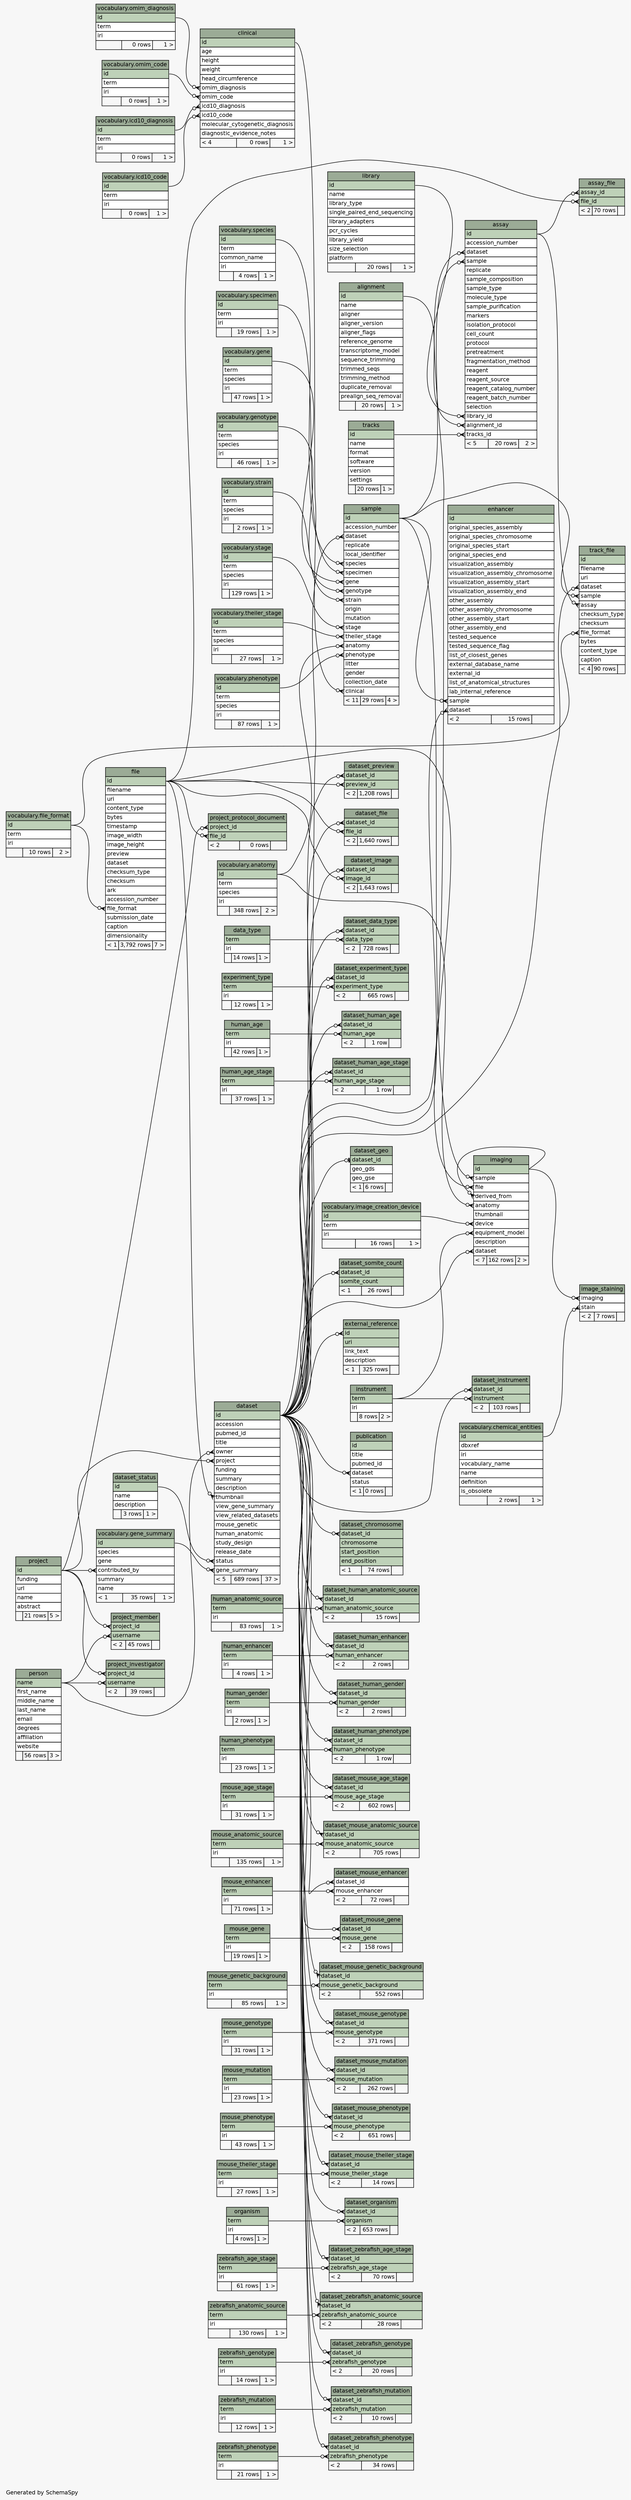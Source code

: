 // dot 2.38.0 on Linux 4.4.0-53-generic
// SchemaSpy rev 590
digraph "largeRelationshipsDiagram" {
  graph [
    rankdir="RL"
    bgcolor="#f7f7f7"
    label="\nGenerated by SchemaSpy"
    labeljust="l"
    nodesep="0.18"
    ranksep="0.46"
    fontname="Helvetica"
    fontsize="11"
  ];
  node [
    fontname="Helvetica"
    fontsize="11"
    shape="plaintext"
  ];
  edge [
    arrowsize="0.8"
  ];
  "alignment" [
    label=<
    <TABLE BORDER="0" CELLBORDER="1" CELLSPACING="0" BGCOLOR="#ffffff">
      <TR><TD COLSPAN="3" BGCOLOR="#9bab96" ALIGN="CENTER">alignment</TD></TR>
      <TR><TD PORT="id" COLSPAN="3" BGCOLOR="#bed1b8" ALIGN="LEFT">id</TD></TR>
      <TR><TD PORT="name" COLSPAN="3" ALIGN="LEFT">name</TD></TR>
      <TR><TD PORT="aligner" COLSPAN="3" ALIGN="LEFT">aligner</TD></TR>
      <TR><TD PORT="aligner_version" COLSPAN="3" ALIGN="LEFT">aligner_version</TD></TR>
      <TR><TD PORT="aligner_flags" COLSPAN="3" ALIGN="LEFT">aligner_flags</TD></TR>
      <TR><TD PORT="reference_genome" COLSPAN="3" ALIGN="LEFT">reference_genome</TD></TR>
      <TR><TD PORT="transcriptome_model" COLSPAN="3" ALIGN="LEFT">transcriptome_model</TD></TR>
      <TR><TD PORT="sequence_trimming" COLSPAN="3" ALIGN="LEFT">sequence_trimming</TD></TR>
      <TR><TD PORT="trimmed_seqs" COLSPAN="3" ALIGN="LEFT">trimmed_seqs</TD></TR>
      <TR><TD PORT="trimming_method" COLSPAN="3" ALIGN="LEFT">trimming_method</TD></TR>
      <TR><TD PORT="duplicate_removal" COLSPAN="3" ALIGN="LEFT">duplicate_removal</TD></TR>
      <TR><TD PORT="prealign_seq_removal" COLSPAN="3" ALIGN="LEFT">prealign_seq_removal</TD></TR>
      <TR><TD ALIGN="LEFT" BGCOLOR="#f7f7f7">  </TD><TD ALIGN="RIGHT" BGCOLOR="#f7f7f7">20 rows</TD><TD ALIGN="RIGHT" BGCOLOR="#f7f7f7">1 &gt;</TD></TR>
    </TABLE>>
    URL="tables/alignment.html"
    tooltip="alignment"
  ];
  "vocabulary.anatomy" [
    label=<
    <TABLE BORDER="0" CELLBORDER="1" CELLSPACING="0" BGCOLOR="#ffffff">
      <TR><TD COLSPAN="3" BGCOLOR="#9bab96" ALIGN="CENTER">vocabulary.anatomy</TD></TR>
      <TR><TD PORT="id" COLSPAN="3" BGCOLOR="#bed1b8" ALIGN="LEFT">id</TD></TR>
      <TR><TD PORT="term" COLSPAN="3" ALIGN="LEFT">term</TD></TR>
      <TR><TD PORT="species" COLSPAN="3" ALIGN="LEFT">species</TD></TR>
      <TR><TD PORT="iri" COLSPAN="3" ALIGN="LEFT">iri</TD></TR>
      <TR><TD ALIGN="LEFT" BGCOLOR="#f7f7f7">  </TD><TD ALIGN="RIGHT" BGCOLOR="#f7f7f7">348 rows</TD><TD ALIGN="RIGHT" BGCOLOR="#f7f7f7">2 &gt;</TD></TR>
    </TABLE>>
    tooltip="vocabulary.anatomy"
  ];
  "assay" [
    label=<
    <TABLE BORDER="0" CELLBORDER="1" CELLSPACING="0" BGCOLOR="#ffffff">
      <TR><TD COLSPAN="3" BGCOLOR="#9bab96" ALIGN="CENTER">assay</TD></TR>
      <TR><TD PORT="id" COLSPAN="3" BGCOLOR="#bed1b8" ALIGN="LEFT">id</TD></TR>
      <TR><TD PORT="accession_number" COLSPAN="3" ALIGN="LEFT">accession_number</TD></TR>
      <TR><TD PORT="dataset" COLSPAN="3" ALIGN="LEFT">dataset</TD></TR>
      <TR><TD PORT="sample" COLSPAN="3" ALIGN="LEFT">sample</TD></TR>
      <TR><TD PORT="replicate" COLSPAN="3" ALIGN="LEFT">replicate</TD></TR>
      <TR><TD PORT="sample_composition" COLSPAN="3" ALIGN="LEFT">sample_composition</TD></TR>
      <TR><TD PORT="sample_type" COLSPAN="3" ALIGN="LEFT">sample_type</TD></TR>
      <TR><TD PORT="molecule_type" COLSPAN="3" ALIGN="LEFT">molecule_type</TD></TR>
      <TR><TD PORT="sample_purification" COLSPAN="3" ALIGN="LEFT">sample_purification</TD></TR>
      <TR><TD PORT="markers" COLSPAN="3" ALIGN="LEFT">markers</TD></TR>
      <TR><TD PORT="isolation_protocol" COLSPAN="3" ALIGN="LEFT">isolation_protocol</TD></TR>
      <TR><TD PORT="cell_count" COLSPAN="3" ALIGN="LEFT">cell_count</TD></TR>
      <TR><TD PORT="protocol" COLSPAN="3" ALIGN="LEFT">protocol</TD></TR>
      <TR><TD PORT="pretreatment" COLSPAN="3" ALIGN="LEFT">pretreatment</TD></TR>
      <TR><TD PORT="fragmentation_method" COLSPAN="3" ALIGN="LEFT">fragmentation_method</TD></TR>
      <TR><TD PORT="reagent" COLSPAN="3" ALIGN="LEFT">reagent</TD></TR>
      <TR><TD PORT="reagent_source" COLSPAN="3" ALIGN="LEFT">reagent_source</TD></TR>
      <TR><TD PORT="reagent_catalog_number" COLSPAN="3" ALIGN="LEFT">reagent_catalog_number</TD></TR>
      <TR><TD PORT="reagent_batch_number" COLSPAN="3" ALIGN="LEFT">reagent_batch_number</TD></TR>
      <TR><TD PORT="selection" COLSPAN="3" ALIGN="LEFT">selection</TD></TR>
      <TR><TD PORT="library_id" COLSPAN="3" ALIGN="LEFT">library_id</TD></TR>
      <TR><TD PORT="alignment_id" COLSPAN="3" ALIGN="LEFT">alignment_id</TD></TR>
      <TR><TD PORT="tracks_id" COLSPAN="3" ALIGN="LEFT">tracks_id</TD></TR>
      <TR><TD ALIGN="LEFT" BGCOLOR="#f7f7f7">&lt; 5</TD><TD ALIGN="RIGHT" BGCOLOR="#f7f7f7">20 rows</TD><TD ALIGN="RIGHT" BGCOLOR="#f7f7f7">2 &gt;</TD></TR>
    </TABLE>>
    URL="tables/assay.html"
    tooltip="assay"
  ];
  "assay_file" [
    label=<
    <TABLE BORDER="0" CELLBORDER="1" CELLSPACING="0" BGCOLOR="#ffffff">
      <TR><TD COLSPAN="3" BGCOLOR="#9bab96" ALIGN="CENTER">assay_file</TD></TR>
      <TR><TD PORT="assay_id" COLSPAN="3" BGCOLOR="#bed1b8" ALIGN="LEFT">assay_id</TD></TR>
      <TR><TD PORT="file_id" COLSPAN="3" BGCOLOR="#bed1b8" ALIGN="LEFT">file_id</TD></TR>
      <TR><TD ALIGN="LEFT" BGCOLOR="#f7f7f7">&lt; 2</TD><TD ALIGN="RIGHT" BGCOLOR="#f7f7f7">70 rows</TD><TD ALIGN="RIGHT" BGCOLOR="#f7f7f7">  </TD></TR>
    </TABLE>>
    URL="tables/assay_file.html"
    tooltip="assay_file"
  ];
  "vocabulary.chemical_entities" [
    label=<
    <TABLE BORDER="0" CELLBORDER="1" CELLSPACING="0" BGCOLOR="#ffffff">
      <TR><TD COLSPAN="3" BGCOLOR="#9bab96" ALIGN="CENTER">vocabulary.chemical_entities</TD></TR>
      <TR><TD PORT="id" COLSPAN="3" BGCOLOR="#bed1b8" ALIGN="LEFT">id</TD></TR>
      <TR><TD PORT="dbxref" COLSPAN="3" ALIGN="LEFT">dbxref</TD></TR>
      <TR><TD PORT="iri" COLSPAN="3" ALIGN="LEFT">iri</TD></TR>
      <TR><TD PORT="vocabulary_name" COLSPAN="3" ALIGN="LEFT">vocabulary_name</TD></TR>
      <TR><TD PORT="name" COLSPAN="3" ALIGN="LEFT">name</TD></TR>
      <TR><TD PORT="definition" COLSPAN="3" ALIGN="LEFT">definition</TD></TR>
      <TR><TD PORT="is_obsolete" COLSPAN="3" ALIGN="LEFT">is_obsolete</TD></TR>
      <TR><TD ALIGN="LEFT" BGCOLOR="#f7f7f7">  </TD><TD ALIGN="RIGHT" BGCOLOR="#f7f7f7">2 rows</TD><TD ALIGN="RIGHT" BGCOLOR="#f7f7f7">1 &gt;</TD></TR>
    </TABLE>>
    tooltip="vocabulary.chemical_entities"
  ];
  "clinical" [
    label=<
    <TABLE BORDER="0" CELLBORDER="1" CELLSPACING="0" BGCOLOR="#ffffff">
      <TR><TD COLSPAN="3" BGCOLOR="#9bab96" ALIGN="CENTER">clinical</TD></TR>
      <TR><TD PORT="id" COLSPAN="3" BGCOLOR="#bed1b8" ALIGN="LEFT">id</TD></TR>
      <TR><TD PORT="age" COLSPAN="3" ALIGN="LEFT">age</TD></TR>
      <TR><TD PORT="height" COLSPAN="3" ALIGN="LEFT">height</TD></TR>
      <TR><TD PORT="weight" COLSPAN="3" ALIGN="LEFT">weight</TD></TR>
      <TR><TD PORT="head_circumference" COLSPAN="3" ALIGN="LEFT">head_circumference</TD></TR>
      <TR><TD PORT="omim_diagnosis" COLSPAN="3" ALIGN="LEFT">omim_diagnosis</TD></TR>
      <TR><TD PORT="omim_code" COLSPAN="3" ALIGN="LEFT">omim_code</TD></TR>
      <TR><TD PORT="icd10_diagnosis" COLSPAN="3" ALIGN="LEFT">icd10_diagnosis</TD></TR>
      <TR><TD PORT="icd10_code" COLSPAN="3" ALIGN="LEFT">icd10_code</TD></TR>
      <TR><TD PORT="molecular_cytogenetic_diagnosis" COLSPAN="3" ALIGN="LEFT">molecular_cytogenetic_diagnosis</TD></TR>
      <TR><TD PORT="diagnostic_evidence_notes" COLSPAN="3" ALIGN="LEFT">diagnostic_evidence_notes</TD></TR>
      <TR><TD ALIGN="LEFT" BGCOLOR="#f7f7f7">&lt; 4</TD><TD ALIGN="RIGHT" BGCOLOR="#f7f7f7">0 rows</TD><TD ALIGN="RIGHT" BGCOLOR="#f7f7f7">1 &gt;</TD></TR>
    </TABLE>>
    URL="tables/clinical.html"
    tooltip="clinical"
  ];
  "data_type" [
    label=<
    <TABLE BORDER="0" CELLBORDER="1" CELLSPACING="0" BGCOLOR="#ffffff">
      <TR><TD COLSPAN="3" BGCOLOR="#9bab96" ALIGN="CENTER">data_type</TD></TR>
      <TR><TD PORT="term" COLSPAN="3" BGCOLOR="#bed1b8" ALIGN="LEFT">term</TD></TR>
      <TR><TD PORT="iri" COLSPAN="3" ALIGN="LEFT">iri</TD></TR>
      <TR><TD ALIGN="LEFT" BGCOLOR="#f7f7f7">  </TD><TD ALIGN="RIGHT" BGCOLOR="#f7f7f7">14 rows</TD><TD ALIGN="RIGHT" BGCOLOR="#f7f7f7">1 &gt;</TD></TR>
    </TABLE>>
    URL="tables/data_type.html"
    tooltip="data_type"
  ];
  "dataset" [
    label=<
    <TABLE BORDER="0" CELLBORDER="1" CELLSPACING="0" BGCOLOR="#ffffff">
      <TR><TD COLSPAN="3" BGCOLOR="#9bab96" ALIGN="CENTER">dataset</TD></TR>
      <TR><TD PORT="id" COLSPAN="3" BGCOLOR="#bed1b8" ALIGN="LEFT">id</TD></TR>
      <TR><TD PORT="accession" COLSPAN="3" ALIGN="LEFT">accession</TD></TR>
      <TR><TD PORT="pubmed_id" COLSPAN="3" ALIGN="LEFT">pubmed_id</TD></TR>
      <TR><TD PORT="title" COLSPAN="3" ALIGN="LEFT">title</TD></TR>
      <TR><TD PORT="owner" COLSPAN="3" ALIGN="LEFT">owner</TD></TR>
      <TR><TD PORT="project" COLSPAN="3" ALIGN="LEFT">project</TD></TR>
      <TR><TD PORT="funding" COLSPAN="3" ALIGN="LEFT">funding</TD></TR>
      <TR><TD PORT="summary" COLSPAN="3" ALIGN="LEFT">summary</TD></TR>
      <TR><TD PORT="description" COLSPAN="3" ALIGN="LEFT">description</TD></TR>
      <TR><TD PORT="thumbnail" COLSPAN="3" ALIGN="LEFT">thumbnail</TD></TR>
      <TR><TD PORT="view_gene_summary" COLSPAN="3" ALIGN="LEFT">view_gene_summary</TD></TR>
      <TR><TD PORT="view_related_datasets" COLSPAN="3" ALIGN="LEFT">view_related_datasets</TD></TR>
      <TR><TD PORT="mouse_genetic" COLSPAN="3" ALIGN="LEFT">mouse_genetic</TD></TR>
      <TR><TD PORT="human_anatomic" COLSPAN="3" ALIGN="LEFT">human_anatomic</TD></TR>
      <TR><TD PORT="study_design" COLSPAN="3" ALIGN="LEFT">study_design</TD></TR>
      <TR><TD PORT="release_date" COLSPAN="3" ALIGN="LEFT">release_date</TD></TR>
      <TR><TD PORT="status" COLSPAN="3" ALIGN="LEFT">status</TD></TR>
      <TR><TD PORT="gene_summary" COLSPAN="3" ALIGN="LEFT">gene_summary</TD></TR>
      <TR><TD ALIGN="LEFT" BGCOLOR="#f7f7f7">&lt; 5</TD><TD ALIGN="RIGHT" BGCOLOR="#f7f7f7">689 rows</TD><TD ALIGN="RIGHT" BGCOLOR="#f7f7f7">37 &gt;</TD></TR>
    </TABLE>>
    URL="tables/dataset.html"
    tooltip="dataset"
  ];
  "dataset_chromosome" [
    label=<
    <TABLE BORDER="0" CELLBORDER="1" CELLSPACING="0" BGCOLOR="#ffffff">
      <TR><TD COLSPAN="3" BGCOLOR="#9bab96" ALIGN="CENTER">dataset_chromosome</TD></TR>
      <TR><TD PORT="dataset_id" COLSPAN="3" BGCOLOR="#bed1b8" ALIGN="LEFT">dataset_id</TD></TR>
      <TR><TD PORT="chromosome" COLSPAN="3" BGCOLOR="#bed1b8" ALIGN="LEFT">chromosome</TD></TR>
      <TR><TD PORT="start_position" COLSPAN="3" BGCOLOR="#bed1b8" ALIGN="LEFT">start_position</TD></TR>
      <TR><TD PORT="end_position" COLSPAN="3" BGCOLOR="#bed1b8" ALIGN="LEFT">end_position</TD></TR>
      <TR><TD ALIGN="LEFT" BGCOLOR="#f7f7f7">&lt; 1</TD><TD ALIGN="RIGHT" BGCOLOR="#f7f7f7">74 rows</TD><TD ALIGN="RIGHT" BGCOLOR="#f7f7f7">  </TD></TR>
    </TABLE>>
    URL="tables/dataset_chromosome.html"
    tooltip="dataset_chromosome"
  ];
  "dataset_data_type" [
    label=<
    <TABLE BORDER="0" CELLBORDER="1" CELLSPACING="0" BGCOLOR="#ffffff">
      <TR><TD COLSPAN="3" BGCOLOR="#9bab96" ALIGN="CENTER">dataset_data_type</TD></TR>
      <TR><TD PORT="dataset_id" COLSPAN="3" BGCOLOR="#bed1b8" ALIGN="LEFT">dataset_id</TD></TR>
      <TR><TD PORT="data_type" COLSPAN="3" BGCOLOR="#bed1b8" ALIGN="LEFT">data_type</TD></TR>
      <TR><TD ALIGN="LEFT" BGCOLOR="#f7f7f7">&lt; 2</TD><TD ALIGN="RIGHT" BGCOLOR="#f7f7f7">728 rows</TD><TD ALIGN="RIGHT" BGCOLOR="#f7f7f7">  </TD></TR>
    </TABLE>>
    URL="tables/dataset_data_type.html"
    tooltip="dataset_data_type"
  ];
  "dataset_experiment_type" [
    label=<
    <TABLE BORDER="0" CELLBORDER="1" CELLSPACING="0" BGCOLOR="#ffffff">
      <TR><TD COLSPAN="3" BGCOLOR="#9bab96" ALIGN="CENTER">dataset_experiment_type</TD></TR>
      <TR><TD PORT="dataset_id" COLSPAN="3" BGCOLOR="#bed1b8" ALIGN="LEFT">dataset_id</TD></TR>
      <TR><TD PORT="experiment_type" COLSPAN="3" BGCOLOR="#bed1b8" ALIGN="LEFT">experiment_type</TD></TR>
      <TR><TD ALIGN="LEFT" BGCOLOR="#f7f7f7">&lt; 2</TD><TD ALIGN="RIGHT" BGCOLOR="#f7f7f7">665 rows</TD><TD ALIGN="RIGHT" BGCOLOR="#f7f7f7">  </TD></TR>
    </TABLE>>
    URL="tables/dataset_experiment_type.html"
    tooltip="dataset_experiment_type"
  ];
  "dataset_file" [
    label=<
    <TABLE BORDER="0" CELLBORDER="1" CELLSPACING="0" BGCOLOR="#ffffff">
      <TR><TD COLSPAN="3" BGCOLOR="#9bab96" ALIGN="CENTER">dataset_file</TD></TR>
      <TR><TD PORT="dataset_id" COLSPAN="3" BGCOLOR="#bed1b8" ALIGN="LEFT">dataset_id</TD></TR>
      <TR><TD PORT="file_id" COLSPAN="3" BGCOLOR="#bed1b8" ALIGN="LEFT">file_id</TD></TR>
      <TR><TD ALIGN="LEFT" BGCOLOR="#f7f7f7">&lt; 2</TD><TD ALIGN="RIGHT" BGCOLOR="#f7f7f7">1,640 rows</TD><TD ALIGN="RIGHT" BGCOLOR="#f7f7f7">  </TD></TR>
    </TABLE>>
    URL="tables/dataset_file.html"
    tooltip="dataset_file"
  ];
  "dataset_geo" [
    label=<
    <TABLE BORDER="0" CELLBORDER="1" CELLSPACING="0" BGCOLOR="#ffffff">
      <TR><TD COLSPAN="3" BGCOLOR="#9bab96" ALIGN="CENTER">dataset_geo</TD></TR>
      <TR><TD PORT="dataset_id" COLSPAN="3" BGCOLOR="#bed1b8" ALIGN="LEFT">dataset_id</TD></TR>
      <TR><TD PORT="geo_gds" COLSPAN="3" ALIGN="LEFT">geo_gds</TD></TR>
      <TR><TD PORT="geo_gse" COLSPAN="3" ALIGN="LEFT">geo_gse</TD></TR>
      <TR><TD ALIGN="LEFT" BGCOLOR="#f7f7f7">&lt; 1</TD><TD ALIGN="RIGHT" BGCOLOR="#f7f7f7">6 rows</TD><TD ALIGN="RIGHT" BGCOLOR="#f7f7f7">  </TD></TR>
    </TABLE>>
    URL="tables/dataset_geo.html"
    tooltip="dataset_geo"
  ];
  "dataset_human_age" [
    label=<
    <TABLE BORDER="0" CELLBORDER="1" CELLSPACING="0" BGCOLOR="#ffffff">
      <TR><TD COLSPAN="3" BGCOLOR="#9bab96" ALIGN="CENTER">dataset_human_age</TD></TR>
      <TR><TD PORT="dataset_id" COLSPAN="3" BGCOLOR="#bed1b8" ALIGN="LEFT">dataset_id</TD></TR>
      <TR><TD PORT="human_age" COLSPAN="3" BGCOLOR="#bed1b8" ALIGN="LEFT">human_age</TD></TR>
      <TR><TD ALIGN="LEFT" BGCOLOR="#f7f7f7">&lt; 2</TD><TD ALIGN="RIGHT" BGCOLOR="#f7f7f7">1 row</TD><TD ALIGN="RIGHT" BGCOLOR="#f7f7f7">  </TD></TR>
    </TABLE>>
    URL="tables/dataset_human_age.html"
    tooltip="dataset_human_age"
  ];
  "dataset_human_age_stage" [
    label=<
    <TABLE BORDER="0" CELLBORDER="1" CELLSPACING="0" BGCOLOR="#ffffff">
      <TR><TD COLSPAN="3" BGCOLOR="#9bab96" ALIGN="CENTER">dataset_human_age_stage</TD></TR>
      <TR><TD PORT="dataset_id" COLSPAN="3" BGCOLOR="#bed1b8" ALIGN="LEFT">dataset_id</TD></TR>
      <TR><TD PORT="human_age_stage" COLSPAN="3" BGCOLOR="#bed1b8" ALIGN="LEFT">human_age_stage</TD></TR>
      <TR><TD ALIGN="LEFT" BGCOLOR="#f7f7f7">&lt; 2</TD><TD ALIGN="RIGHT" BGCOLOR="#f7f7f7">1 row</TD><TD ALIGN="RIGHT" BGCOLOR="#f7f7f7">  </TD></TR>
    </TABLE>>
    URL="tables/dataset_human_age_stage.html"
    tooltip="dataset_human_age_stage"
  ];
  "dataset_human_anatomic_source" [
    label=<
    <TABLE BORDER="0" CELLBORDER="1" CELLSPACING="0" BGCOLOR="#ffffff">
      <TR><TD COLSPAN="3" BGCOLOR="#9bab96" ALIGN="CENTER">dataset_human_anatomic_source</TD></TR>
      <TR><TD PORT="dataset_id" COLSPAN="3" BGCOLOR="#bed1b8" ALIGN="LEFT">dataset_id</TD></TR>
      <TR><TD PORT="human_anatomic_source" COLSPAN="3" BGCOLOR="#bed1b8" ALIGN="LEFT">human_anatomic_source</TD></TR>
      <TR><TD ALIGN="LEFT" BGCOLOR="#f7f7f7">&lt; 2</TD><TD ALIGN="RIGHT" BGCOLOR="#f7f7f7">15 rows</TD><TD ALIGN="RIGHT" BGCOLOR="#f7f7f7">  </TD></TR>
    </TABLE>>
    URL="tables/dataset_human_anatomic_source.html"
    tooltip="dataset_human_anatomic_source"
  ];
  "dataset_human_enhancer" [
    label=<
    <TABLE BORDER="0" CELLBORDER="1" CELLSPACING="0" BGCOLOR="#ffffff">
      <TR><TD COLSPAN="3" BGCOLOR="#9bab96" ALIGN="CENTER">dataset_human_enhancer</TD></TR>
      <TR><TD PORT="dataset_id" COLSPAN="3" BGCOLOR="#bed1b8" ALIGN="LEFT">dataset_id</TD></TR>
      <TR><TD PORT="human_enhancer" COLSPAN="3" BGCOLOR="#bed1b8" ALIGN="LEFT">human_enhancer</TD></TR>
      <TR><TD ALIGN="LEFT" BGCOLOR="#f7f7f7">&lt; 2</TD><TD ALIGN="RIGHT" BGCOLOR="#f7f7f7">2 rows</TD><TD ALIGN="RIGHT" BGCOLOR="#f7f7f7">  </TD></TR>
    </TABLE>>
    URL="tables/dataset_human_enhancer.html"
    tooltip="dataset_human_enhancer"
  ];
  "dataset_human_gender" [
    label=<
    <TABLE BORDER="0" CELLBORDER="1" CELLSPACING="0" BGCOLOR="#ffffff">
      <TR><TD COLSPAN="3" BGCOLOR="#9bab96" ALIGN="CENTER">dataset_human_gender</TD></TR>
      <TR><TD PORT="dataset_id" COLSPAN="3" BGCOLOR="#bed1b8" ALIGN="LEFT">dataset_id</TD></TR>
      <TR><TD PORT="human_gender" COLSPAN="3" BGCOLOR="#bed1b8" ALIGN="LEFT">human_gender</TD></TR>
      <TR><TD ALIGN="LEFT" BGCOLOR="#f7f7f7">&lt; 2</TD><TD ALIGN="RIGHT" BGCOLOR="#f7f7f7">2 rows</TD><TD ALIGN="RIGHT" BGCOLOR="#f7f7f7">  </TD></TR>
    </TABLE>>
    URL="tables/dataset_human_gender.html"
    tooltip="dataset_human_gender"
  ];
  "dataset_human_phenotype" [
    label=<
    <TABLE BORDER="0" CELLBORDER="1" CELLSPACING="0" BGCOLOR="#ffffff">
      <TR><TD COLSPAN="3" BGCOLOR="#9bab96" ALIGN="CENTER">dataset_human_phenotype</TD></TR>
      <TR><TD PORT="dataset_id" COLSPAN="3" BGCOLOR="#bed1b8" ALIGN="LEFT">dataset_id</TD></TR>
      <TR><TD PORT="human_phenotype" COLSPAN="3" BGCOLOR="#bed1b8" ALIGN="LEFT">human_phenotype</TD></TR>
      <TR><TD ALIGN="LEFT" BGCOLOR="#f7f7f7">&lt; 2</TD><TD ALIGN="RIGHT" BGCOLOR="#f7f7f7">1 row</TD><TD ALIGN="RIGHT" BGCOLOR="#f7f7f7">  </TD></TR>
    </TABLE>>
    URL="tables/dataset_human_phenotype.html"
    tooltip="dataset_human_phenotype"
  ];
  "dataset_image" [
    label=<
    <TABLE BORDER="0" CELLBORDER="1" CELLSPACING="0" BGCOLOR="#ffffff">
      <TR><TD COLSPAN="3" BGCOLOR="#9bab96" ALIGN="CENTER">dataset_image</TD></TR>
      <TR><TD PORT="dataset_id" COLSPAN="3" BGCOLOR="#bed1b8" ALIGN="LEFT">dataset_id</TD></TR>
      <TR><TD PORT="image_id" COLSPAN="3" BGCOLOR="#bed1b8" ALIGN="LEFT">image_id</TD></TR>
      <TR><TD ALIGN="LEFT" BGCOLOR="#f7f7f7">&lt; 2</TD><TD ALIGN="RIGHT" BGCOLOR="#f7f7f7">1,643 rows</TD><TD ALIGN="RIGHT" BGCOLOR="#f7f7f7">  </TD></TR>
    </TABLE>>
    URL="tables/dataset_image.html"
    tooltip="dataset_image"
  ];
  "dataset_instrument" [
    label=<
    <TABLE BORDER="0" CELLBORDER="1" CELLSPACING="0" BGCOLOR="#ffffff">
      <TR><TD COLSPAN="3" BGCOLOR="#9bab96" ALIGN="CENTER">dataset_instrument</TD></TR>
      <TR><TD PORT="dataset_id" COLSPAN="3" BGCOLOR="#bed1b8" ALIGN="LEFT">dataset_id</TD></TR>
      <TR><TD PORT="instrument" COLSPAN="3" BGCOLOR="#bed1b8" ALIGN="LEFT">instrument</TD></TR>
      <TR><TD ALIGN="LEFT" BGCOLOR="#f7f7f7">&lt; 2</TD><TD ALIGN="RIGHT" BGCOLOR="#f7f7f7">103 rows</TD><TD ALIGN="RIGHT" BGCOLOR="#f7f7f7">  </TD></TR>
    </TABLE>>
    URL="tables/dataset_instrument.html"
    tooltip="dataset_instrument"
  ];
  "dataset_mouse_age_stage" [
    label=<
    <TABLE BORDER="0" CELLBORDER="1" CELLSPACING="0" BGCOLOR="#ffffff">
      <TR><TD COLSPAN="3" BGCOLOR="#9bab96" ALIGN="CENTER">dataset_mouse_age_stage</TD></TR>
      <TR><TD PORT="dataset_id" COLSPAN="3" BGCOLOR="#bed1b8" ALIGN="LEFT">dataset_id</TD></TR>
      <TR><TD PORT="mouse_age_stage" COLSPAN="3" BGCOLOR="#bed1b8" ALIGN="LEFT">mouse_age_stage</TD></TR>
      <TR><TD ALIGN="LEFT" BGCOLOR="#f7f7f7">&lt; 2</TD><TD ALIGN="RIGHT" BGCOLOR="#f7f7f7">602 rows</TD><TD ALIGN="RIGHT" BGCOLOR="#f7f7f7">  </TD></TR>
    </TABLE>>
    URL="tables/dataset_mouse_age_stage.html"
    tooltip="dataset_mouse_age_stage"
  ];
  "dataset_mouse_anatomic_source" [
    label=<
    <TABLE BORDER="0" CELLBORDER="1" CELLSPACING="0" BGCOLOR="#ffffff">
      <TR><TD COLSPAN="3" BGCOLOR="#9bab96" ALIGN="CENTER">dataset_mouse_anatomic_source</TD></TR>
      <TR><TD PORT="dataset_id" COLSPAN="3" BGCOLOR="#bed1b8" ALIGN="LEFT">dataset_id</TD></TR>
      <TR><TD PORT="mouse_anatomic_source" COLSPAN="3" BGCOLOR="#bed1b8" ALIGN="LEFT">mouse_anatomic_source</TD></TR>
      <TR><TD ALIGN="LEFT" BGCOLOR="#f7f7f7">&lt; 2</TD><TD ALIGN="RIGHT" BGCOLOR="#f7f7f7">705 rows</TD><TD ALIGN="RIGHT" BGCOLOR="#f7f7f7">  </TD></TR>
    </TABLE>>
    URL="tables/dataset_mouse_anatomic_source.html"
    tooltip="dataset_mouse_anatomic_source"
  ];
  "dataset_mouse_enhancer" [
    label=<
    <TABLE BORDER="0" CELLBORDER="1" CELLSPACING="0" BGCOLOR="#ffffff">
      <TR><TD COLSPAN="3" BGCOLOR="#9bab96" ALIGN="CENTER">dataset_mouse_enhancer</TD></TR>
      <TR><TD PORT="dataset_id" COLSPAN="3" ALIGN="LEFT">dataset_id</TD></TR>
      <TR><TD PORT="mouse_enhancer" COLSPAN="3" ALIGN="LEFT">mouse_enhancer</TD></TR>
      <TR><TD ALIGN="LEFT" BGCOLOR="#f7f7f7">&lt; 2</TD><TD ALIGN="RIGHT" BGCOLOR="#f7f7f7">72 rows</TD><TD ALIGN="RIGHT" BGCOLOR="#f7f7f7">  </TD></TR>
    </TABLE>>
    URL="tables/dataset_mouse_enhancer.html"
    tooltip="dataset_mouse_enhancer"
  ];
  "dataset_mouse_gene" [
    label=<
    <TABLE BORDER="0" CELLBORDER="1" CELLSPACING="0" BGCOLOR="#ffffff">
      <TR><TD COLSPAN="3" BGCOLOR="#9bab96" ALIGN="CENTER">dataset_mouse_gene</TD></TR>
      <TR><TD PORT="dataset_id" COLSPAN="3" BGCOLOR="#bed1b8" ALIGN="LEFT">dataset_id</TD></TR>
      <TR><TD PORT="mouse_gene" COLSPAN="3" BGCOLOR="#bed1b8" ALIGN="LEFT">mouse_gene</TD></TR>
      <TR><TD ALIGN="LEFT" BGCOLOR="#f7f7f7">&lt; 2</TD><TD ALIGN="RIGHT" BGCOLOR="#f7f7f7">158 rows</TD><TD ALIGN="RIGHT" BGCOLOR="#f7f7f7">  </TD></TR>
    </TABLE>>
    URL="tables/dataset_mouse_gene.html"
    tooltip="dataset_mouse_gene"
  ];
  "dataset_mouse_genetic_background" [
    label=<
    <TABLE BORDER="0" CELLBORDER="1" CELLSPACING="0" BGCOLOR="#ffffff">
      <TR><TD COLSPAN="3" BGCOLOR="#9bab96" ALIGN="CENTER">dataset_mouse_genetic_background</TD></TR>
      <TR><TD PORT="dataset_id" COLSPAN="3" BGCOLOR="#bed1b8" ALIGN="LEFT">dataset_id</TD></TR>
      <TR><TD PORT="mouse_genetic_background" COLSPAN="3" BGCOLOR="#bed1b8" ALIGN="LEFT">mouse_genetic_background</TD></TR>
      <TR><TD ALIGN="LEFT" BGCOLOR="#f7f7f7">&lt; 2</TD><TD ALIGN="RIGHT" BGCOLOR="#f7f7f7">552 rows</TD><TD ALIGN="RIGHT" BGCOLOR="#f7f7f7">  </TD></TR>
    </TABLE>>
    URL="tables/dataset_mouse_genetic_background.html"
    tooltip="dataset_mouse_genetic_background"
  ];
  "dataset_mouse_genotype" [
    label=<
    <TABLE BORDER="0" CELLBORDER="1" CELLSPACING="0" BGCOLOR="#ffffff">
      <TR><TD COLSPAN="3" BGCOLOR="#9bab96" ALIGN="CENTER">dataset_mouse_genotype</TD></TR>
      <TR><TD PORT="dataset_id" COLSPAN="3" BGCOLOR="#bed1b8" ALIGN="LEFT">dataset_id</TD></TR>
      <TR><TD PORT="mouse_genotype" COLSPAN="3" BGCOLOR="#bed1b8" ALIGN="LEFT">mouse_genotype</TD></TR>
      <TR><TD ALIGN="LEFT" BGCOLOR="#f7f7f7">&lt; 2</TD><TD ALIGN="RIGHT" BGCOLOR="#f7f7f7">371 rows</TD><TD ALIGN="RIGHT" BGCOLOR="#f7f7f7">  </TD></TR>
    </TABLE>>
    URL="tables/dataset_mouse_genotype.html"
    tooltip="dataset_mouse_genotype"
  ];
  "dataset_mouse_mutation" [
    label=<
    <TABLE BORDER="0" CELLBORDER="1" CELLSPACING="0" BGCOLOR="#ffffff">
      <TR><TD COLSPAN="3" BGCOLOR="#9bab96" ALIGN="CENTER">dataset_mouse_mutation</TD></TR>
      <TR><TD PORT="dataset_id" COLSPAN="3" BGCOLOR="#bed1b8" ALIGN="LEFT">dataset_id</TD></TR>
      <TR><TD PORT="mouse_mutation" COLSPAN="3" BGCOLOR="#bed1b8" ALIGN="LEFT">mouse_mutation</TD></TR>
      <TR><TD ALIGN="LEFT" BGCOLOR="#f7f7f7">&lt; 2</TD><TD ALIGN="RIGHT" BGCOLOR="#f7f7f7">262 rows</TD><TD ALIGN="RIGHT" BGCOLOR="#f7f7f7">  </TD></TR>
    </TABLE>>
    URL="tables/dataset_mouse_mutation.html"
    tooltip="dataset_mouse_mutation"
  ];
  "dataset_mouse_phenotype" [
    label=<
    <TABLE BORDER="0" CELLBORDER="1" CELLSPACING="0" BGCOLOR="#ffffff">
      <TR><TD COLSPAN="3" BGCOLOR="#9bab96" ALIGN="CENTER">dataset_mouse_phenotype</TD></TR>
      <TR><TD PORT="dataset_id" COLSPAN="3" BGCOLOR="#bed1b8" ALIGN="LEFT">dataset_id</TD></TR>
      <TR><TD PORT="mouse_phenotype" COLSPAN="3" BGCOLOR="#bed1b8" ALIGN="LEFT">mouse_phenotype</TD></TR>
      <TR><TD ALIGN="LEFT" BGCOLOR="#f7f7f7">&lt; 2</TD><TD ALIGN="RIGHT" BGCOLOR="#f7f7f7">651 rows</TD><TD ALIGN="RIGHT" BGCOLOR="#f7f7f7">  </TD></TR>
    </TABLE>>
    URL="tables/dataset_mouse_phenotype.html"
    tooltip="dataset_mouse_phenotype"
  ];
  "dataset_mouse_theiler_stage" [
    label=<
    <TABLE BORDER="0" CELLBORDER="1" CELLSPACING="0" BGCOLOR="#ffffff">
      <TR><TD COLSPAN="3" BGCOLOR="#9bab96" ALIGN="CENTER">dataset_mouse_theiler_stage</TD></TR>
      <TR><TD PORT="dataset_id" COLSPAN="3" BGCOLOR="#bed1b8" ALIGN="LEFT">dataset_id</TD></TR>
      <TR><TD PORT="mouse_theiler_stage" COLSPAN="3" BGCOLOR="#bed1b8" ALIGN="LEFT">mouse_theiler_stage</TD></TR>
      <TR><TD ALIGN="LEFT" BGCOLOR="#f7f7f7">&lt; 2</TD><TD ALIGN="RIGHT" BGCOLOR="#f7f7f7">14 rows</TD><TD ALIGN="RIGHT" BGCOLOR="#f7f7f7">  </TD></TR>
    </TABLE>>
    URL="tables/dataset_mouse_theiler_stage.html"
    tooltip="dataset_mouse_theiler_stage"
  ];
  "dataset_organism" [
    label=<
    <TABLE BORDER="0" CELLBORDER="1" CELLSPACING="0" BGCOLOR="#ffffff">
      <TR><TD COLSPAN="3" BGCOLOR="#9bab96" ALIGN="CENTER">dataset_organism</TD></TR>
      <TR><TD PORT="dataset_id" COLSPAN="3" BGCOLOR="#bed1b8" ALIGN="LEFT">dataset_id</TD></TR>
      <TR><TD PORT="organism" COLSPAN="3" BGCOLOR="#bed1b8" ALIGN="LEFT">organism</TD></TR>
      <TR><TD ALIGN="LEFT" BGCOLOR="#f7f7f7">&lt; 2</TD><TD ALIGN="RIGHT" BGCOLOR="#f7f7f7">653 rows</TD><TD ALIGN="RIGHT" BGCOLOR="#f7f7f7">  </TD></TR>
    </TABLE>>
    URL="tables/dataset_organism.html"
    tooltip="dataset_organism"
  ];
  "dataset_preview" [
    label=<
    <TABLE BORDER="0" CELLBORDER="1" CELLSPACING="0" BGCOLOR="#ffffff">
      <TR><TD COLSPAN="3" BGCOLOR="#9bab96" ALIGN="CENTER">dataset_preview</TD></TR>
      <TR><TD PORT="dataset_id" COLSPAN="3" BGCOLOR="#bed1b8" ALIGN="LEFT">dataset_id</TD></TR>
      <TR><TD PORT="preview_id" COLSPAN="3" BGCOLOR="#bed1b8" ALIGN="LEFT">preview_id</TD></TR>
      <TR><TD ALIGN="LEFT" BGCOLOR="#f7f7f7">&lt; 2</TD><TD ALIGN="RIGHT" BGCOLOR="#f7f7f7">1,208 rows</TD><TD ALIGN="RIGHT" BGCOLOR="#f7f7f7">  </TD></TR>
    </TABLE>>
    URL="tables/dataset_preview.html"
    tooltip="dataset_preview"
  ];
  "dataset_somite_count" [
    label=<
    <TABLE BORDER="0" CELLBORDER="1" CELLSPACING="0" BGCOLOR="#ffffff">
      <TR><TD COLSPAN="3" BGCOLOR="#9bab96" ALIGN="CENTER">dataset_somite_count</TD></TR>
      <TR><TD PORT="dataset_id" COLSPAN="3" BGCOLOR="#bed1b8" ALIGN="LEFT">dataset_id</TD></TR>
      <TR><TD PORT="somite_count" COLSPAN="3" BGCOLOR="#bed1b8" ALIGN="LEFT">somite_count</TD></TR>
      <TR><TD ALIGN="LEFT" BGCOLOR="#f7f7f7">&lt; 1</TD><TD ALIGN="RIGHT" BGCOLOR="#f7f7f7">26 rows</TD><TD ALIGN="RIGHT" BGCOLOR="#f7f7f7">  </TD></TR>
    </TABLE>>
    URL="tables/dataset_somite_count.html"
    tooltip="dataset_somite_count"
  ];
  "dataset_status" [
    label=<
    <TABLE BORDER="0" CELLBORDER="1" CELLSPACING="0" BGCOLOR="#ffffff">
      <TR><TD COLSPAN="3" BGCOLOR="#9bab96" ALIGN="CENTER">dataset_status</TD></TR>
      <TR><TD PORT="id" COLSPAN="3" BGCOLOR="#bed1b8" ALIGN="LEFT">id</TD></TR>
      <TR><TD PORT="name" COLSPAN="3" ALIGN="LEFT">name</TD></TR>
      <TR><TD PORT="description" COLSPAN="3" ALIGN="LEFT">description</TD></TR>
      <TR><TD ALIGN="LEFT" BGCOLOR="#f7f7f7">  </TD><TD ALIGN="RIGHT" BGCOLOR="#f7f7f7">3 rows</TD><TD ALIGN="RIGHT" BGCOLOR="#f7f7f7">1 &gt;</TD></TR>
    </TABLE>>
    URL="tables/dataset_status.html"
    tooltip="dataset_status"
  ];
  "dataset_zebrafish_age_stage" [
    label=<
    <TABLE BORDER="0" CELLBORDER="1" CELLSPACING="0" BGCOLOR="#ffffff">
      <TR><TD COLSPAN="3" BGCOLOR="#9bab96" ALIGN="CENTER">dataset_zebrafish_age_stage</TD></TR>
      <TR><TD PORT="dataset_id" COLSPAN="3" BGCOLOR="#bed1b8" ALIGN="LEFT">dataset_id</TD></TR>
      <TR><TD PORT="zebrafish_age_stage" COLSPAN="3" BGCOLOR="#bed1b8" ALIGN="LEFT">zebrafish_age_stage</TD></TR>
      <TR><TD ALIGN="LEFT" BGCOLOR="#f7f7f7">&lt; 2</TD><TD ALIGN="RIGHT" BGCOLOR="#f7f7f7">70 rows</TD><TD ALIGN="RIGHT" BGCOLOR="#f7f7f7">  </TD></TR>
    </TABLE>>
    URL="tables/dataset_zebrafish_age_stage.html"
    tooltip="dataset_zebrafish_age_stage"
  ];
  "dataset_zebrafish_anatomic_source" [
    label=<
    <TABLE BORDER="0" CELLBORDER="1" CELLSPACING="0" BGCOLOR="#ffffff">
      <TR><TD COLSPAN="3" BGCOLOR="#9bab96" ALIGN="CENTER">dataset_zebrafish_anatomic_source</TD></TR>
      <TR><TD PORT="dataset_id" COLSPAN="3" BGCOLOR="#bed1b8" ALIGN="LEFT">dataset_id</TD></TR>
      <TR><TD PORT="zebrafish_anatomic_source" COLSPAN="3" BGCOLOR="#bed1b8" ALIGN="LEFT">zebrafish_anatomic_source</TD></TR>
      <TR><TD ALIGN="LEFT" BGCOLOR="#f7f7f7">&lt; 2</TD><TD ALIGN="RIGHT" BGCOLOR="#f7f7f7">28 rows</TD><TD ALIGN="RIGHT" BGCOLOR="#f7f7f7">  </TD></TR>
    </TABLE>>
    URL="tables/dataset_zebrafish_anatomic_source.html"
    tooltip="dataset_zebrafish_anatomic_source"
  ];
  "dataset_zebrafish_genotype" [
    label=<
    <TABLE BORDER="0" CELLBORDER="1" CELLSPACING="0" BGCOLOR="#ffffff">
      <TR><TD COLSPAN="3" BGCOLOR="#9bab96" ALIGN="CENTER">dataset_zebrafish_genotype</TD></TR>
      <TR><TD PORT="dataset_id" COLSPAN="3" BGCOLOR="#bed1b8" ALIGN="LEFT">dataset_id</TD></TR>
      <TR><TD PORT="zebrafish_genotype" COLSPAN="3" BGCOLOR="#bed1b8" ALIGN="LEFT">zebrafish_genotype</TD></TR>
      <TR><TD ALIGN="LEFT" BGCOLOR="#f7f7f7">&lt; 2</TD><TD ALIGN="RIGHT" BGCOLOR="#f7f7f7">20 rows</TD><TD ALIGN="RIGHT" BGCOLOR="#f7f7f7">  </TD></TR>
    </TABLE>>
    URL="tables/dataset_zebrafish_genotype.html"
    tooltip="dataset_zebrafish_genotype"
  ];
  "dataset_zebrafish_mutation" [
    label=<
    <TABLE BORDER="0" CELLBORDER="1" CELLSPACING="0" BGCOLOR="#ffffff">
      <TR><TD COLSPAN="3" BGCOLOR="#9bab96" ALIGN="CENTER">dataset_zebrafish_mutation</TD></TR>
      <TR><TD PORT="dataset_id" COLSPAN="3" BGCOLOR="#bed1b8" ALIGN="LEFT">dataset_id</TD></TR>
      <TR><TD PORT="zebrafish_mutation" COLSPAN="3" BGCOLOR="#bed1b8" ALIGN="LEFT">zebrafish_mutation</TD></TR>
      <TR><TD ALIGN="LEFT" BGCOLOR="#f7f7f7">&lt; 2</TD><TD ALIGN="RIGHT" BGCOLOR="#f7f7f7">10 rows</TD><TD ALIGN="RIGHT" BGCOLOR="#f7f7f7">  </TD></TR>
    </TABLE>>
    URL="tables/dataset_zebrafish_mutation.html"
    tooltip="dataset_zebrafish_mutation"
  ];
  "dataset_zebrafish_phenotype" [
    label=<
    <TABLE BORDER="0" CELLBORDER="1" CELLSPACING="0" BGCOLOR="#ffffff">
      <TR><TD COLSPAN="3" BGCOLOR="#9bab96" ALIGN="CENTER">dataset_zebrafish_phenotype</TD></TR>
      <TR><TD PORT="dataset_id" COLSPAN="3" BGCOLOR="#bed1b8" ALIGN="LEFT">dataset_id</TD></TR>
      <TR><TD PORT="zebrafish_phenotype" COLSPAN="3" BGCOLOR="#bed1b8" ALIGN="LEFT">zebrafish_phenotype</TD></TR>
      <TR><TD ALIGN="LEFT" BGCOLOR="#f7f7f7">&lt; 2</TD><TD ALIGN="RIGHT" BGCOLOR="#f7f7f7">34 rows</TD><TD ALIGN="RIGHT" BGCOLOR="#f7f7f7">  </TD></TR>
    </TABLE>>
    URL="tables/dataset_zebrafish_phenotype.html"
    tooltip="dataset_zebrafish_phenotype"
  ];
  "enhancer" [
    label=<
    <TABLE BORDER="0" CELLBORDER="1" CELLSPACING="0" BGCOLOR="#ffffff">
      <TR><TD COLSPAN="3" BGCOLOR="#9bab96" ALIGN="CENTER">enhancer</TD></TR>
      <TR><TD PORT="id" COLSPAN="3" BGCOLOR="#bed1b8" ALIGN="LEFT">id</TD></TR>
      <TR><TD PORT="original_species_assembly" COLSPAN="3" ALIGN="LEFT">original_species_assembly</TD></TR>
      <TR><TD PORT="original_species_chromosome" COLSPAN="3" ALIGN="LEFT">original_species_chromosome</TD></TR>
      <TR><TD PORT="original_species_start" COLSPAN="3" ALIGN="LEFT">original_species_start</TD></TR>
      <TR><TD PORT="original_species_end" COLSPAN="3" ALIGN="LEFT">original_species_end</TD></TR>
      <TR><TD PORT="visualization_assembly" COLSPAN="3" ALIGN="LEFT">visualization_assembly</TD></TR>
      <TR><TD PORT="visualization_assembly_chromosome" COLSPAN="3" ALIGN="LEFT">visualization_assembly_chromosome</TD></TR>
      <TR><TD PORT="visualization_assembly_start" COLSPAN="3" ALIGN="LEFT">visualization_assembly_start</TD></TR>
      <TR><TD PORT="visualization_assembly_end" COLSPAN="3" ALIGN="LEFT">visualization_assembly_end</TD></TR>
      <TR><TD PORT="other_assembly" COLSPAN="3" ALIGN="LEFT">other_assembly</TD></TR>
      <TR><TD PORT="other_assembly_chromosome" COLSPAN="3" ALIGN="LEFT">other_assembly_chromosome</TD></TR>
      <TR><TD PORT="other_assembly_start" COLSPAN="3" ALIGN="LEFT">other_assembly_start</TD></TR>
      <TR><TD PORT="other_assembly_end" COLSPAN="3" ALIGN="LEFT">other_assembly_end</TD></TR>
      <TR><TD PORT="tested_sequence" COLSPAN="3" ALIGN="LEFT">tested_sequence</TD></TR>
      <TR><TD PORT="tested_sequence_flag" COLSPAN="3" ALIGN="LEFT">tested_sequence_flag</TD></TR>
      <TR><TD PORT="list_of_closest_genes" COLSPAN="3" ALIGN="LEFT">list_of_closest_genes</TD></TR>
      <TR><TD PORT="external_database_name" COLSPAN="3" ALIGN="LEFT">external_database_name</TD></TR>
      <TR><TD PORT="external_id" COLSPAN="3" ALIGN="LEFT">external_id</TD></TR>
      <TR><TD PORT="list_of_anatomical_structures" COLSPAN="3" ALIGN="LEFT">list_of_anatomical_structures</TD></TR>
      <TR><TD PORT="lab_internal_reference" COLSPAN="3" ALIGN="LEFT">lab_internal_reference</TD></TR>
      <TR><TD PORT="sample" COLSPAN="3" ALIGN="LEFT">sample</TD></TR>
      <TR><TD PORT="dataset" COLSPAN="3" ALIGN="LEFT">dataset</TD></TR>
      <TR><TD ALIGN="LEFT" BGCOLOR="#f7f7f7">&lt; 2</TD><TD ALIGN="RIGHT" BGCOLOR="#f7f7f7">15 rows</TD><TD ALIGN="RIGHT" BGCOLOR="#f7f7f7">  </TD></TR>
    </TABLE>>
    URL="tables/enhancer.html"
    tooltip="enhancer"
  ];
  "experiment_type" [
    label=<
    <TABLE BORDER="0" CELLBORDER="1" CELLSPACING="0" BGCOLOR="#ffffff">
      <TR><TD COLSPAN="3" BGCOLOR="#9bab96" ALIGN="CENTER">experiment_type</TD></TR>
      <TR><TD PORT="term" COLSPAN="3" BGCOLOR="#bed1b8" ALIGN="LEFT">term</TD></TR>
      <TR><TD PORT="iri" COLSPAN="3" ALIGN="LEFT">iri</TD></TR>
      <TR><TD ALIGN="LEFT" BGCOLOR="#f7f7f7">  </TD><TD ALIGN="RIGHT" BGCOLOR="#f7f7f7">12 rows</TD><TD ALIGN="RIGHT" BGCOLOR="#f7f7f7">1 &gt;</TD></TR>
    </TABLE>>
    URL="tables/experiment_type.html"
    tooltip="experiment_type"
  ];
  "external_reference" [
    label=<
    <TABLE BORDER="0" CELLBORDER="1" CELLSPACING="0" BGCOLOR="#ffffff">
      <TR><TD COLSPAN="3" BGCOLOR="#9bab96" ALIGN="CENTER">external_reference</TD></TR>
      <TR><TD PORT="id" COLSPAN="3" BGCOLOR="#bed1b8" ALIGN="LEFT">id</TD></TR>
      <TR><TD PORT="uri" COLSPAN="3" BGCOLOR="#bed1b8" ALIGN="LEFT">uri</TD></TR>
      <TR><TD PORT="link_text" COLSPAN="3" ALIGN="LEFT">link_text</TD></TR>
      <TR><TD PORT="description" COLSPAN="3" ALIGN="LEFT">description</TD></TR>
      <TR><TD ALIGN="LEFT" BGCOLOR="#f7f7f7">&lt; 1</TD><TD ALIGN="RIGHT" BGCOLOR="#f7f7f7">325 rows</TD><TD ALIGN="RIGHT" BGCOLOR="#f7f7f7">  </TD></TR>
    </TABLE>>
    URL="tables/external_reference.html"
    tooltip="external_reference"
  ];
  "file" [
    label=<
    <TABLE BORDER="0" CELLBORDER="1" CELLSPACING="0" BGCOLOR="#ffffff">
      <TR><TD COLSPAN="3" BGCOLOR="#9bab96" ALIGN="CENTER">file</TD></TR>
      <TR><TD PORT="id" COLSPAN="3" BGCOLOR="#bed1b8" ALIGN="LEFT">id</TD></TR>
      <TR><TD PORT="filename" COLSPAN="3" ALIGN="LEFT">filename</TD></TR>
      <TR><TD PORT="uri" COLSPAN="3" ALIGN="LEFT">uri</TD></TR>
      <TR><TD PORT="content_type" COLSPAN="3" ALIGN="LEFT">content_type</TD></TR>
      <TR><TD PORT="bytes" COLSPAN="3" ALIGN="LEFT">bytes</TD></TR>
      <TR><TD PORT="timestamp" COLSPAN="3" ALIGN="LEFT">timestamp</TD></TR>
      <TR><TD PORT="image_width" COLSPAN="3" ALIGN="LEFT">image_width</TD></TR>
      <TR><TD PORT="image_height" COLSPAN="3" ALIGN="LEFT">image_height</TD></TR>
      <TR><TD PORT="preview" COLSPAN="3" ALIGN="LEFT">preview</TD></TR>
      <TR><TD PORT="dataset" COLSPAN="3" ALIGN="LEFT">dataset</TD></TR>
      <TR><TD PORT="checksum_type" COLSPAN="3" ALIGN="LEFT">checksum_type</TD></TR>
      <TR><TD PORT="checksum" COLSPAN="3" ALIGN="LEFT">checksum</TD></TR>
      <TR><TD PORT="ark" COLSPAN="3" ALIGN="LEFT">ark</TD></TR>
      <TR><TD PORT="accession_number" COLSPAN="3" ALIGN="LEFT">accession_number</TD></TR>
      <TR><TD PORT="file_format" COLSPAN="3" ALIGN="LEFT">file_format</TD></TR>
      <TR><TD PORT="submission_date" COLSPAN="3" ALIGN="LEFT">submission_date</TD></TR>
      <TR><TD PORT="caption" COLSPAN="3" ALIGN="LEFT">caption</TD></TR>
      <TR><TD PORT="dimensionality" COLSPAN="3" ALIGN="LEFT">dimensionality</TD></TR>
      <TR><TD ALIGN="LEFT" BGCOLOR="#f7f7f7">&lt; 1</TD><TD ALIGN="RIGHT" BGCOLOR="#f7f7f7">3,792 rows</TD><TD ALIGN="RIGHT" BGCOLOR="#f7f7f7">7 &gt;</TD></TR>
    </TABLE>>
    URL="tables/file.html"
    tooltip="file"
  ];
  "vocabulary.file_format" [
    label=<
    <TABLE BORDER="0" CELLBORDER="1" CELLSPACING="0" BGCOLOR="#ffffff">
      <TR><TD COLSPAN="3" BGCOLOR="#9bab96" ALIGN="CENTER">vocabulary.file_format</TD></TR>
      <TR><TD PORT="id" COLSPAN="3" BGCOLOR="#bed1b8" ALIGN="LEFT">id</TD></TR>
      <TR><TD PORT="term" COLSPAN="3" ALIGN="LEFT">term</TD></TR>
      <TR><TD PORT="iri" COLSPAN="3" ALIGN="LEFT">iri</TD></TR>
      <TR><TD ALIGN="LEFT" BGCOLOR="#f7f7f7">  </TD><TD ALIGN="RIGHT" BGCOLOR="#f7f7f7">10 rows</TD><TD ALIGN="RIGHT" BGCOLOR="#f7f7f7">2 &gt;</TD></TR>
    </TABLE>>
    tooltip="vocabulary.file_format"
  ];
  "vocabulary.gene" [
    label=<
    <TABLE BORDER="0" CELLBORDER="1" CELLSPACING="0" BGCOLOR="#ffffff">
      <TR><TD COLSPAN="3" BGCOLOR="#9bab96" ALIGN="CENTER">vocabulary.gene</TD></TR>
      <TR><TD PORT="id" COLSPAN="3" BGCOLOR="#bed1b8" ALIGN="LEFT">id</TD></TR>
      <TR><TD PORT="term" COLSPAN="3" ALIGN="LEFT">term</TD></TR>
      <TR><TD PORT="species" COLSPAN="3" ALIGN="LEFT">species</TD></TR>
      <TR><TD PORT="iri" COLSPAN="3" ALIGN="LEFT">iri</TD></TR>
      <TR><TD ALIGN="LEFT" BGCOLOR="#f7f7f7">  </TD><TD ALIGN="RIGHT" BGCOLOR="#f7f7f7">47 rows</TD><TD ALIGN="RIGHT" BGCOLOR="#f7f7f7">1 &gt;</TD></TR>
    </TABLE>>
    tooltip="vocabulary.gene"
  ];
  "vocabulary.gene_summary" [
    label=<
    <TABLE BORDER="0" CELLBORDER="1" CELLSPACING="0" BGCOLOR="#ffffff">
      <TR><TD COLSPAN="3" BGCOLOR="#9bab96" ALIGN="CENTER">vocabulary.gene_summary</TD></TR>
      <TR><TD PORT="id" COLSPAN="3" BGCOLOR="#bed1b8" ALIGN="LEFT">id</TD></TR>
      <TR><TD PORT="species" COLSPAN="3" ALIGN="LEFT">species</TD></TR>
      <TR><TD PORT="gene" COLSPAN="3" ALIGN="LEFT">gene</TD></TR>
      <TR><TD PORT="contributed_by" COLSPAN="3" ALIGN="LEFT">contributed_by</TD></TR>
      <TR><TD PORT="summary" COLSPAN="3" ALIGN="LEFT">summary</TD></TR>
      <TR><TD PORT="name" COLSPAN="3" ALIGN="LEFT">name</TD></TR>
      <TR><TD ALIGN="LEFT" BGCOLOR="#f7f7f7">&lt; 1</TD><TD ALIGN="RIGHT" BGCOLOR="#f7f7f7">35 rows</TD><TD ALIGN="RIGHT" BGCOLOR="#f7f7f7">1 &gt;</TD></TR>
    </TABLE>>
    tooltip="vocabulary.gene_summary"
  ];
  "vocabulary.genotype" [
    label=<
    <TABLE BORDER="0" CELLBORDER="1" CELLSPACING="0" BGCOLOR="#ffffff">
      <TR><TD COLSPAN="3" BGCOLOR="#9bab96" ALIGN="CENTER">vocabulary.genotype</TD></TR>
      <TR><TD PORT="id" COLSPAN="3" BGCOLOR="#bed1b8" ALIGN="LEFT">id</TD></TR>
      <TR><TD PORT="term" COLSPAN="3" ALIGN="LEFT">term</TD></TR>
      <TR><TD PORT="species" COLSPAN="3" ALIGN="LEFT">species</TD></TR>
      <TR><TD PORT="iri" COLSPAN="3" ALIGN="LEFT">iri</TD></TR>
      <TR><TD ALIGN="LEFT" BGCOLOR="#f7f7f7">  </TD><TD ALIGN="RIGHT" BGCOLOR="#f7f7f7">46 rows</TD><TD ALIGN="RIGHT" BGCOLOR="#f7f7f7">1 &gt;</TD></TR>
    </TABLE>>
    tooltip="vocabulary.genotype"
  ];
  "human_age" [
    label=<
    <TABLE BORDER="0" CELLBORDER="1" CELLSPACING="0" BGCOLOR="#ffffff">
      <TR><TD COLSPAN="3" BGCOLOR="#9bab96" ALIGN="CENTER">human_age</TD></TR>
      <TR><TD PORT="term" COLSPAN="3" BGCOLOR="#bed1b8" ALIGN="LEFT">term</TD></TR>
      <TR><TD PORT="iri" COLSPAN="3" ALIGN="LEFT">iri</TD></TR>
      <TR><TD ALIGN="LEFT" BGCOLOR="#f7f7f7">  </TD><TD ALIGN="RIGHT" BGCOLOR="#f7f7f7">42 rows</TD><TD ALIGN="RIGHT" BGCOLOR="#f7f7f7">1 &gt;</TD></TR>
    </TABLE>>
    URL="tables/human_age.html"
    tooltip="human_age"
  ];
  "human_age_stage" [
    label=<
    <TABLE BORDER="0" CELLBORDER="1" CELLSPACING="0" BGCOLOR="#ffffff">
      <TR><TD COLSPAN="3" BGCOLOR="#9bab96" ALIGN="CENTER">human_age_stage</TD></TR>
      <TR><TD PORT="term" COLSPAN="3" BGCOLOR="#bed1b8" ALIGN="LEFT">term</TD></TR>
      <TR><TD PORT="iri" COLSPAN="3" ALIGN="LEFT">iri</TD></TR>
      <TR><TD ALIGN="LEFT" BGCOLOR="#f7f7f7">  </TD><TD ALIGN="RIGHT" BGCOLOR="#f7f7f7">37 rows</TD><TD ALIGN="RIGHT" BGCOLOR="#f7f7f7">1 &gt;</TD></TR>
    </TABLE>>
    URL="tables/human_age_stage.html"
    tooltip="human_age_stage"
  ];
  "human_anatomic_source" [
    label=<
    <TABLE BORDER="0" CELLBORDER="1" CELLSPACING="0" BGCOLOR="#ffffff">
      <TR><TD COLSPAN="3" BGCOLOR="#9bab96" ALIGN="CENTER">human_anatomic_source</TD></TR>
      <TR><TD PORT="term" COLSPAN="3" BGCOLOR="#bed1b8" ALIGN="LEFT">term</TD></TR>
      <TR><TD PORT="iri" COLSPAN="3" ALIGN="LEFT">iri</TD></TR>
      <TR><TD ALIGN="LEFT" BGCOLOR="#f7f7f7">  </TD><TD ALIGN="RIGHT" BGCOLOR="#f7f7f7">83 rows</TD><TD ALIGN="RIGHT" BGCOLOR="#f7f7f7">1 &gt;</TD></TR>
    </TABLE>>
    URL="tables/human_anatomic_source.html"
    tooltip="human_anatomic_source"
  ];
  "human_enhancer" [
    label=<
    <TABLE BORDER="0" CELLBORDER="1" CELLSPACING="0" BGCOLOR="#ffffff">
      <TR><TD COLSPAN="3" BGCOLOR="#9bab96" ALIGN="CENTER">human_enhancer</TD></TR>
      <TR><TD PORT="term" COLSPAN="3" BGCOLOR="#bed1b8" ALIGN="LEFT">term</TD></TR>
      <TR><TD PORT="iri" COLSPAN="3" ALIGN="LEFT">iri</TD></TR>
      <TR><TD ALIGN="LEFT" BGCOLOR="#f7f7f7">  </TD><TD ALIGN="RIGHT" BGCOLOR="#f7f7f7">4 rows</TD><TD ALIGN="RIGHT" BGCOLOR="#f7f7f7">1 &gt;</TD></TR>
    </TABLE>>
    URL="tables/human_enhancer.html"
    tooltip="human_enhancer"
  ];
  "human_gender" [
    label=<
    <TABLE BORDER="0" CELLBORDER="1" CELLSPACING="0" BGCOLOR="#ffffff">
      <TR><TD COLSPAN="3" BGCOLOR="#9bab96" ALIGN="CENTER">human_gender</TD></TR>
      <TR><TD PORT="term" COLSPAN="3" BGCOLOR="#bed1b8" ALIGN="LEFT">term</TD></TR>
      <TR><TD PORT="iri" COLSPAN="3" ALIGN="LEFT">iri</TD></TR>
      <TR><TD ALIGN="LEFT" BGCOLOR="#f7f7f7">  </TD><TD ALIGN="RIGHT" BGCOLOR="#f7f7f7">2 rows</TD><TD ALIGN="RIGHT" BGCOLOR="#f7f7f7">1 &gt;</TD></TR>
    </TABLE>>
    URL="tables/human_gender.html"
    tooltip="human_gender"
  ];
  "human_phenotype" [
    label=<
    <TABLE BORDER="0" CELLBORDER="1" CELLSPACING="0" BGCOLOR="#ffffff">
      <TR><TD COLSPAN="3" BGCOLOR="#9bab96" ALIGN="CENTER">human_phenotype</TD></TR>
      <TR><TD PORT="term" COLSPAN="3" BGCOLOR="#bed1b8" ALIGN="LEFT">term</TD></TR>
      <TR><TD PORT="iri" COLSPAN="3" ALIGN="LEFT">iri</TD></TR>
      <TR><TD ALIGN="LEFT" BGCOLOR="#f7f7f7">  </TD><TD ALIGN="RIGHT" BGCOLOR="#f7f7f7">23 rows</TD><TD ALIGN="RIGHT" BGCOLOR="#f7f7f7">1 &gt;</TD></TR>
    </TABLE>>
    URL="tables/human_phenotype.html"
    tooltip="human_phenotype"
  ];
  "vocabulary.icd10_code" [
    label=<
    <TABLE BORDER="0" CELLBORDER="1" CELLSPACING="0" BGCOLOR="#ffffff">
      <TR><TD COLSPAN="3" BGCOLOR="#9bab96" ALIGN="CENTER">vocabulary.icd10_code</TD></TR>
      <TR><TD PORT="id" COLSPAN="3" BGCOLOR="#bed1b8" ALIGN="LEFT">id</TD></TR>
      <TR><TD PORT="term" COLSPAN="3" ALIGN="LEFT">term</TD></TR>
      <TR><TD PORT="iri" COLSPAN="3" ALIGN="LEFT">iri</TD></TR>
      <TR><TD ALIGN="LEFT" BGCOLOR="#f7f7f7">  </TD><TD ALIGN="RIGHT" BGCOLOR="#f7f7f7">0 rows</TD><TD ALIGN="RIGHT" BGCOLOR="#f7f7f7">1 &gt;</TD></TR>
    </TABLE>>
    tooltip="vocabulary.icd10_code"
  ];
  "vocabulary.icd10_diagnosis" [
    label=<
    <TABLE BORDER="0" CELLBORDER="1" CELLSPACING="0" BGCOLOR="#ffffff">
      <TR><TD COLSPAN="3" BGCOLOR="#9bab96" ALIGN="CENTER">vocabulary.icd10_diagnosis</TD></TR>
      <TR><TD PORT="id" COLSPAN="3" BGCOLOR="#bed1b8" ALIGN="LEFT">id</TD></TR>
      <TR><TD PORT="term" COLSPAN="3" ALIGN="LEFT">term</TD></TR>
      <TR><TD PORT="iri" COLSPAN="3" ALIGN="LEFT">iri</TD></TR>
      <TR><TD ALIGN="LEFT" BGCOLOR="#f7f7f7">  </TD><TD ALIGN="RIGHT" BGCOLOR="#f7f7f7">0 rows</TD><TD ALIGN="RIGHT" BGCOLOR="#f7f7f7">1 &gt;</TD></TR>
    </TABLE>>
    tooltip="vocabulary.icd10_diagnosis"
  ];
  "vocabulary.image_creation_device" [
    label=<
    <TABLE BORDER="0" CELLBORDER="1" CELLSPACING="0" BGCOLOR="#ffffff">
      <TR><TD COLSPAN="3" BGCOLOR="#9bab96" ALIGN="CENTER">vocabulary.image_creation_device</TD></TR>
      <TR><TD PORT="id" COLSPAN="3" BGCOLOR="#bed1b8" ALIGN="LEFT">id</TD></TR>
      <TR><TD PORT="term" COLSPAN="3" ALIGN="LEFT">term</TD></TR>
      <TR><TD PORT="iri" COLSPAN="3" ALIGN="LEFT">iri</TD></TR>
      <TR><TD ALIGN="LEFT" BGCOLOR="#f7f7f7">  </TD><TD ALIGN="RIGHT" BGCOLOR="#f7f7f7">16 rows</TD><TD ALIGN="RIGHT" BGCOLOR="#f7f7f7">1 &gt;</TD></TR>
    </TABLE>>
    tooltip="vocabulary.image_creation_device"
  ];
  "image_staining" [
    label=<
    <TABLE BORDER="0" CELLBORDER="1" CELLSPACING="0" BGCOLOR="#ffffff">
      <TR><TD COLSPAN="3" BGCOLOR="#9bab96" ALIGN="CENTER">image_staining</TD></TR>
      <TR><TD PORT="imaging" COLSPAN="3" ALIGN="LEFT">imaging</TD></TR>
      <TR><TD PORT="stain" COLSPAN="3" ALIGN="LEFT">stain</TD></TR>
      <TR><TD ALIGN="LEFT" BGCOLOR="#f7f7f7">&lt; 2</TD><TD ALIGN="RIGHT" BGCOLOR="#f7f7f7">7 rows</TD><TD ALIGN="RIGHT" BGCOLOR="#f7f7f7">  </TD></TR>
    </TABLE>>
    URL="tables/image_staining.html"
    tooltip="image_staining"
  ];
  "imaging" [
    label=<
    <TABLE BORDER="0" CELLBORDER="1" CELLSPACING="0" BGCOLOR="#ffffff">
      <TR><TD COLSPAN="3" BGCOLOR="#9bab96" ALIGN="CENTER">imaging</TD></TR>
      <TR><TD PORT="id" COLSPAN="3" BGCOLOR="#bed1b8" ALIGN="LEFT">id</TD></TR>
      <TR><TD PORT="sample" COLSPAN="3" ALIGN="LEFT">sample</TD></TR>
      <TR><TD PORT="file" COLSPAN="3" ALIGN="LEFT">file</TD></TR>
      <TR><TD PORT="derived_from" COLSPAN="3" ALIGN="LEFT">derived_from</TD></TR>
      <TR><TD PORT="anatomy" COLSPAN="3" ALIGN="LEFT">anatomy</TD></TR>
      <TR><TD PORT="thumbnail" COLSPAN="3" ALIGN="LEFT">thumbnail</TD></TR>
      <TR><TD PORT="device" COLSPAN="3" ALIGN="LEFT">device</TD></TR>
      <TR><TD PORT="equipment_model" COLSPAN="3" ALIGN="LEFT">equipment_model</TD></TR>
      <TR><TD PORT="description" COLSPAN="3" ALIGN="LEFT">description</TD></TR>
      <TR><TD PORT="dataset" COLSPAN="3" ALIGN="LEFT">dataset</TD></TR>
      <TR><TD ALIGN="LEFT" BGCOLOR="#f7f7f7">&lt; 7</TD><TD ALIGN="RIGHT" BGCOLOR="#f7f7f7">162 rows</TD><TD ALIGN="RIGHT" BGCOLOR="#f7f7f7">2 &gt;</TD></TR>
    </TABLE>>
    URL="tables/imaging.html"
    tooltip="imaging"
  ];
  "instrument" [
    label=<
    <TABLE BORDER="0" CELLBORDER="1" CELLSPACING="0" BGCOLOR="#ffffff">
      <TR><TD COLSPAN="3" BGCOLOR="#9bab96" ALIGN="CENTER">instrument</TD></TR>
      <TR><TD PORT="term" COLSPAN="3" BGCOLOR="#bed1b8" ALIGN="LEFT">term</TD></TR>
      <TR><TD PORT="iri" COLSPAN="3" ALIGN="LEFT">iri</TD></TR>
      <TR><TD ALIGN="LEFT" BGCOLOR="#f7f7f7">  </TD><TD ALIGN="RIGHT" BGCOLOR="#f7f7f7">8 rows</TD><TD ALIGN="RIGHT" BGCOLOR="#f7f7f7">2 &gt;</TD></TR>
    </TABLE>>
    URL="tables/instrument.html"
    tooltip="instrument"
  ];
  "library" [
    label=<
    <TABLE BORDER="0" CELLBORDER="1" CELLSPACING="0" BGCOLOR="#ffffff">
      <TR><TD COLSPAN="3" BGCOLOR="#9bab96" ALIGN="CENTER">library</TD></TR>
      <TR><TD PORT="id" COLSPAN="3" BGCOLOR="#bed1b8" ALIGN="LEFT">id</TD></TR>
      <TR><TD PORT="name" COLSPAN="3" ALIGN="LEFT">name</TD></TR>
      <TR><TD PORT="library_type" COLSPAN="3" ALIGN="LEFT">library_type</TD></TR>
      <TR><TD PORT="single_paired_end_sequencing" COLSPAN="3" ALIGN="LEFT">single_paired_end_sequencing</TD></TR>
      <TR><TD PORT="library_adapters" COLSPAN="3" ALIGN="LEFT">library_adapters</TD></TR>
      <TR><TD PORT="pcr_cycles" COLSPAN="3" ALIGN="LEFT">pcr_cycles</TD></TR>
      <TR><TD PORT="library_yield" COLSPAN="3" ALIGN="LEFT">library_yield</TD></TR>
      <TR><TD PORT="size_selection" COLSPAN="3" ALIGN="LEFT">size_selection</TD></TR>
      <TR><TD PORT="platform" COLSPAN="3" ALIGN="LEFT">platform</TD></TR>
      <TR><TD ALIGN="LEFT" BGCOLOR="#f7f7f7">  </TD><TD ALIGN="RIGHT" BGCOLOR="#f7f7f7">20 rows</TD><TD ALIGN="RIGHT" BGCOLOR="#f7f7f7">1 &gt;</TD></TR>
    </TABLE>>
    URL="tables/library.html"
    tooltip="library"
  ];
  "mouse_age_stage" [
    label=<
    <TABLE BORDER="0" CELLBORDER="1" CELLSPACING="0" BGCOLOR="#ffffff">
      <TR><TD COLSPAN="3" BGCOLOR="#9bab96" ALIGN="CENTER">mouse_age_stage</TD></TR>
      <TR><TD PORT="term" COLSPAN="3" BGCOLOR="#bed1b8" ALIGN="LEFT">term</TD></TR>
      <TR><TD PORT="iri" COLSPAN="3" ALIGN="LEFT">iri</TD></TR>
      <TR><TD ALIGN="LEFT" BGCOLOR="#f7f7f7">  </TD><TD ALIGN="RIGHT" BGCOLOR="#f7f7f7">31 rows</TD><TD ALIGN="RIGHT" BGCOLOR="#f7f7f7">1 &gt;</TD></TR>
    </TABLE>>
    URL="tables/mouse_age_stage.html"
    tooltip="mouse_age_stage"
  ];
  "mouse_anatomic_source" [
    label=<
    <TABLE BORDER="0" CELLBORDER="1" CELLSPACING="0" BGCOLOR="#ffffff">
      <TR><TD COLSPAN="3" BGCOLOR="#9bab96" ALIGN="CENTER">mouse_anatomic_source</TD></TR>
      <TR><TD PORT="term" COLSPAN="3" BGCOLOR="#bed1b8" ALIGN="LEFT">term</TD></TR>
      <TR><TD PORT="iri" COLSPAN="3" ALIGN="LEFT">iri</TD></TR>
      <TR><TD ALIGN="LEFT" BGCOLOR="#f7f7f7">  </TD><TD ALIGN="RIGHT" BGCOLOR="#f7f7f7">135 rows</TD><TD ALIGN="RIGHT" BGCOLOR="#f7f7f7">1 &gt;</TD></TR>
    </TABLE>>
    URL="tables/mouse_anatomic_source.html"
    tooltip="mouse_anatomic_source"
  ];
  "mouse_enhancer" [
    label=<
    <TABLE BORDER="0" CELLBORDER="1" CELLSPACING="0" BGCOLOR="#ffffff">
      <TR><TD COLSPAN="3" BGCOLOR="#9bab96" ALIGN="CENTER">mouse_enhancer</TD></TR>
      <TR><TD PORT="term" COLSPAN="3" BGCOLOR="#bed1b8" ALIGN="LEFT">term</TD></TR>
      <TR><TD PORT="iri" COLSPAN="3" ALIGN="LEFT">iri</TD></TR>
      <TR><TD ALIGN="LEFT" BGCOLOR="#f7f7f7">  </TD><TD ALIGN="RIGHT" BGCOLOR="#f7f7f7">71 rows</TD><TD ALIGN="RIGHT" BGCOLOR="#f7f7f7">1 &gt;</TD></TR>
    </TABLE>>
    URL="tables/mouse_enhancer.html"
    tooltip="mouse_enhancer"
  ];
  "mouse_gene" [
    label=<
    <TABLE BORDER="0" CELLBORDER="1" CELLSPACING="0" BGCOLOR="#ffffff">
      <TR><TD COLSPAN="3" BGCOLOR="#9bab96" ALIGN="CENTER">mouse_gene</TD></TR>
      <TR><TD PORT="term" COLSPAN="3" BGCOLOR="#bed1b8" ALIGN="LEFT">term</TD></TR>
      <TR><TD PORT="iri" COLSPAN="3" ALIGN="LEFT">iri</TD></TR>
      <TR><TD ALIGN="LEFT" BGCOLOR="#f7f7f7">  </TD><TD ALIGN="RIGHT" BGCOLOR="#f7f7f7">19 rows</TD><TD ALIGN="RIGHT" BGCOLOR="#f7f7f7">1 &gt;</TD></TR>
    </TABLE>>
    URL="tables/mouse_gene.html"
    tooltip="mouse_gene"
  ];
  "mouse_genetic_background" [
    label=<
    <TABLE BORDER="0" CELLBORDER="1" CELLSPACING="0" BGCOLOR="#ffffff">
      <TR><TD COLSPAN="3" BGCOLOR="#9bab96" ALIGN="CENTER">mouse_genetic_background</TD></TR>
      <TR><TD PORT="term" COLSPAN="3" BGCOLOR="#bed1b8" ALIGN="LEFT">term</TD></TR>
      <TR><TD PORT="iri" COLSPAN="3" ALIGN="LEFT">iri</TD></TR>
      <TR><TD ALIGN="LEFT" BGCOLOR="#f7f7f7">  </TD><TD ALIGN="RIGHT" BGCOLOR="#f7f7f7">85 rows</TD><TD ALIGN="RIGHT" BGCOLOR="#f7f7f7">1 &gt;</TD></TR>
    </TABLE>>
    URL="tables/mouse_genetic_background.html"
    tooltip="mouse_genetic_background"
  ];
  "mouse_genotype" [
    label=<
    <TABLE BORDER="0" CELLBORDER="1" CELLSPACING="0" BGCOLOR="#ffffff">
      <TR><TD COLSPAN="3" BGCOLOR="#9bab96" ALIGN="CENTER">mouse_genotype</TD></TR>
      <TR><TD PORT="term" COLSPAN="3" BGCOLOR="#bed1b8" ALIGN="LEFT">term</TD></TR>
      <TR><TD PORT="iri" COLSPAN="3" ALIGN="LEFT">iri</TD></TR>
      <TR><TD ALIGN="LEFT" BGCOLOR="#f7f7f7">  </TD><TD ALIGN="RIGHT" BGCOLOR="#f7f7f7">31 rows</TD><TD ALIGN="RIGHT" BGCOLOR="#f7f7f7">1 &gt;</TD></TR>
    </TABLE>>
    URL="tables/mouse_genotype.html"
    tooltip="mouse_genotype"
  ];
  "mouse_mutation" [
    label=<
    <TABLE BORDER="0" CELLBORDER="1" CELLSPACING="0" BGCOLOR="#ffffff">
      <TR><TD COLSPAN="3" BGCOLOR="#9bab96" ALIGN="CENTER">mouse_mutation</TD></TR>
      <TR><TD PORT="term" COLSPAN="3" BGCOLOR="#bed1b8" ALIGN="LEFT">term</TD></TR>
      <TR><TD PORT="iri" COLSPAN="3" ALIGN="LEFT">iri</TD></TR>
      <TR><TD ALIGN="LEFT" BGCOLOR="#f7f7f7">  </TD><TD ALIGN="RIGHT" BGCOLOR="#f7f7f7">23 rows</TD><TD ALIGN="RIGHT" BGCOLOR="#f7f7f7">1 &gt;</TD></TR>
    </TABLE>>
    URL="tables/mouse_mutation.html"
    tooltip="mouse_mutation"
  ];
  "mouse_phenotype" [
    label=<
    <TABLE BORDER="0" CELLBORDER="1" CELLSPACING="0" BGCOLOR="#ffffff">
      <TR><TD COLSPAN="3" BGCOLOR="#9bab96" ALIGN="CENTER">mouse_phenotype</TD></TR>
      <TR><TD PORT="term" COLSPAN="3" BGCOLOR="#bed1b8" ALIGN="LEFT">term</TD></TR>
      <TR><TD PORT="iri" COLSPAN="3" ALIGN="LEFT">iri</TD></TR>
      <TR><TD ALIGN="LEFT" BGCOLOR="#f7f7f7">  </TD><TD ALIGN="RIGHT" BGCOLOR="#f7f7f7">43 rows</TD><TD ALIGN="RIGHT" BGCOLOR="#f7f7f7">1 &gt;</TD></TR>
    </TABLE>>
    URL="tables/mouse_phenotype.html"
    tooltip="mouse_phenotype"
  ];
  "mouse_theiler_stage" [
    label=<
    <TABLE BORDER="0" CELLBORDER="1" CELLSPACING="0" BGCOLOR="#ffffff">
      <TR><TD COLSPAN="3" BGCOLOR="#9bab96" ALIGN="CENTER">mouse_theiler_stage</TD></TR>
      <TR><TD PORT="term" COLSPAN="3" BGCOLOR="#bed1b8" ALIGN="LEFT">term</TD></TR>
      <TR><TD PORT="iri" COLSPAN="3" ALIGN="LEFT">iri</TD></TR>
      <TR><TD ALIGN="LEFT" BGCOLOR="#f7f7f7">  </TD><TD ALIGN="RIGHT" BGCOLOR="#f7f7f7">27 rows</TD><TD ALIGN="RIGHT" BGCOLOR="#f7f7f7">1 &gt;</TD></TR>
    </TABLE>>
    URL="tables/mouse_theiler_stage.html"
    tooltip="mouse_theiler_stage"
  ];
  "vocabulary.omim_code" [
    label=<
    <TABLE BORDER="0" CELLBORDER="1" CELLSPACING="0" BGCOLOR="#ffffff">
      <TR><TD COLSPAN="3" BGCOLOR="#9bab96" ALIGN="CENTER">vocabulary.omim_code</TD></TR>
      <TR><TD PORT="id" COLSPAN="3" BGCOLOR="#bed1b8" ALIGN="LEFT">id</TD></TR>
      <TR><TD PORT="term" COLSPAN="3" ALIGN="LEFT">term</TD></TR>
      <TR><TD PORT="iri" COLSPAN="3" ALIGN="LEFT">iri</TD></TR>
      <TR><TD ALIGN="LEFT" BGCOLOR="#f7f7f7">  </TD><TD ALIGN="RIGHT" BGCOLOR="#f7f7f7">0 rows</TD><TD ALIGN="RIGHT" BGCOLOR="#f7f7f7">1 &gt;</TD></TR>
    </TABLE>>
    tooltip="vocabulary.omim_code"
  ];
  "vocabulary.omim_diagnosis" [
    label=<
    <TABLE BORDER="0" CELLBORDER="1" CELLSPACING="0" BGCOLOR="#ffffff">
      <TR><TD COLSPAN="3" BGCOLOR="#9bab96" ALIGN="CENTER">vocabulary.omim_diagnosis</TD></TR>
      <TR><TD PORT="id" COLSPAN="3" BGCOLOR="#bed1b8" ALIGN="LEFT">id</TD></TR>
      <TR><TD PORT="term" COLSPAN="3" ALIGN="LEFT">term</TD></TR>
      <TR><TD PORT="iri" COLSPAN="3" ALIGN="LEFT">iri</TD></TR>
      <TR><TD ALIGN="LEFT" BGCOLOR="#f7f7f7">  </TD><TD ALIGN="RIGHT" BGCOLOR="#f7f7f7">0 rows</TD><TD ALIGN="RIGHT" BGCOLOR="#f7f7f7">1 &gt;</TD></TR>
    </TABLE>>
    tooltip="vocabulary.omim_diagnosis"
  ];
  "organism" [
    label=<
    <TABLE BORDER="0" CELLBORDER="1" CELLSPACING="0" BGCOLOR="#ffffff">
      <TR><TD COLSPAN="3" BGCOLOR="#9bab96" ALIGN="CENTER">organism</TD></TR>
      <TR><TD PORT="term" COLSPAN="3" BGCOLOR="#bed1b8" ALIGN="LEFT">term</TD></TR>
      <TR><TD PORT="iri" COLSPAN="3" ALIGN="LEFT">iri</TD></TR>
      <TR><TD ALIGN="LEFT" BGCOLOR="#f7f7f7">  </TD><TD ALIGN="RIGHT" BGCOLOR="#f7f7f7">4 rows</TD><TD ALIGN="RIGHT" BGCOLOR="#f7f7f7">1 &gt;</TD></TR>
    </TABLE>>
    URL="tables/organism.html"
    tooltip="organism"
  ];
  "person" [
    label=<
    <TABLE BORDER="0" CELLBORDER="1" CELLSPACING="0" BGCOLOR="#ffffff">
      <TR><TD COLSPAN="3" BGCOLOR="#9bab96" ALIGN="CENTER">person</TD></TR>
      <TR><TD PORT="name" COLSPAN="3" BGCOLOR="#bed1b8" ALIGN="LEFT">name</TD></TR>
      <TR><TD PORT="first_name" COLSPAN="3" ALIGN="LEFT">first_name</TD></TR>
      <TR><TD PORT="middle_name" COLSPAN="3" ALIGN="LEFT">middle_name</TD></TR>
      <TR><TD PORT="last_name" COLSPAN="3" ALIGN="LEFT">last_name</TD></TR>
      <TR><TD PORT="email" COLSPAN="3" ALIGN="LEFT">email</TD></TR>
      <TR><TD PORT="degrees" COLSPAN="3" ALIGN="LEFT">degrees</TD></TR>
      <TR><TD PORT="affiliation" COLSPAN="3" ALIGN="LEFT">affiliation</TD></TR>
      <TR><TD PORT="website" COLSPAN="3" ALIGN="LEFT">website</TD></TR>
      <TR><TD ALIGN="LEFT" BGCOLOR="#f7f7f7">  </TD><TD ALIGN="RIGHT" BGCOLOR="#f7f7f7">56 rows</TD><TD ALIGN="RIGHT" BGCOLOR="#f7f7f7">3 &gt;</TD></TR>
    </TABLE>>
    URL="tables/person.html"
    tooltip="person"
  ];
  "vocabulary.phenotype" [
    label=<
    <TABLE BORDER="0" CELLBORDER="1" CELLSPACING="0" BGCOLOR="#ffffff">
      <TR><TD COLSPAN="3" BGCOLOR="#9bab96" ALIGN="CENTER">vocabulary.phenotype</TD></TR>
      <TR><TD PORT="id" COLSPAN="3" BGCOLOR="#bed1b8" ALIGN="LEFT">id</TD></TR>
      <TR><TD PORT="term" COLSPAN="3" ALIGN="LEFT">term</TD></TR>
      <TR><TD PORT="species" COLSPAN="3" ALIGN="LEFT">species</TD></TR>
      <TR><TD PORT="iri" COLSPAN="3" ALIGN="LEFT">iri</TD></TR>
      <TR><TD ALIGN="LEFT" BGCOLOR="#f7f7f7">  </TD><TD ALIGN="RIGHT" BGCOLOR="#f7f7f7">87 rows</TD><TD ALIGN="RIGHT" BGCOLOR="#f7f7f7">1 &gt;</TD></TR>
    </TABLE>>
    tooltip="vocabulary.phenotype"
  ];
  "project" [
    label=<
    <TABLE BORDER="0" CELLBORDER="1" CELLSPACING="0" BGCOLOR="#ffffff">
      <TR><TD COLSPAN="3" BGCOLOR="#9bab96" ALIGN="CENTER">project</TD></TR>
      <TR><TD PORT="id" COLSPAN="3" BGCOLOR="#bed1b8" ALIGN="LEFT">id</TD></TR>
      <TR><TD PORT="funding" COLSPAN="3" ALIGN="LEFT">funding</TD></TR>
      <TR><TD PORT="url" COLSPAN="3" ALIGN="LEFT">url</TD></TR>
      <TR><TD PORT="name" COLSPAN="3" ALIGN="LEFT">name</TD></TR>
      <TR><TD PORT="abstract" COLSPAN="3" ALIGN="LEFT">abstract</TD></TR>
      <TR><TD ALIGN="LEFT" BGCOLOR="#f7f7f7">  </TD><TD ALIGN="RIGHT" BGCOLOR="#f7f7f7">21 rows</TD><TD ALIGN="RIGHT" BGCOLOR="#f7f7f7">5 &gt;</TD></TR>
    </TABLE>>
    URL="tables/project.html"
    tooltip="project"
  ];
  "project_investigator" [
    label=<
    <TABLE BORDER="0" CELLBORDER="1" CELLSPACING="0" BGCOLOR="#ffffff">
      <TR><TD COLSPAN="3" BGCOLOR="#9bab96" ALIGN="CENTER">project_investigator</TD></TR>
      <TR><TD PORT="project_id" COLSPAN="3" BGCOLOR="#bed1b8" ALIGN="LEFT">project_id</TD></TR>
      <TR><TD PORT="username" COLSPAN="3" BGCOLOR="#bed1b8" ALIGN="LEFT">username</TD></TR>
      <TR><TD ALIGN="LEFT" BGCOLOR="#f7f7f7">&lt; 2</TD><TD ALIGN="RIGHT" BGCOLOR="#f7f7f7">39 rows</TD><TD ALIGN="RIGHT" BGCOLOR="#f7f7f7">  </TD></TR>
    </TABLE>>
    URL="tables/project_investigator.html"
    tooltip="project_investigator"
  ];
  "project_member" [
    label=<
    <TABLE BORDER="0" CELLBORDER="1" CELLSPACING="0" BGCOLOR="#ffffff">
      <TR><TD COLSPAN="3" BGCOLOR="#9bab96" ALIGN="CENTER">project_member</TD></TR>
      <TR><TD PORT="project_id" COLSPAN="3" BGCOLOR="#bed1b8" ALIGN="LEFT">project_id</TD></TR>
      <TR><TD PORT="username" COLSPAN="3" BGCOLOR="#bed1b8" ALIGN="LEFT">username</TD></TR>
      <TR><TD ALIGN="LEFT" BGCOLOR="#f7f7f7">&lt; 2</TD><TD ALIGN="RIGHT" BGCOLOR="#f7f7f7">45 rows</TD><TD ALIGN="RIGHT" BGCOLOR="#f7f7f7">  </TD></TR>
    </TABLE>>
    URL="tables/project_member.html"
    tooltip="project_member"
  ];
  "project_protocol_document" [
    label=<
    <TABLE BORDER="0" CELLBORDER="1" CELLSPACING="0" BGCOLOR="#ffffff">
      <TR><TD COLSPAN="3" BGCOLOR="#9bab96" ALIGN="CENTER">project_protocol_document</TD></TR>
      <TR><TD PORT="project_id" COLSPAN="3" BGCOLOR="#bed1b8" ALIGN="LEFT">project_id</TD></TR>
      <TR><TD PORT="file_id" COLSPAN="3" BGCOLOR="#bed1b8" ALIGN="LEFT">file_id</TD></TR>
      <TR><TD ALIGN="LEFT" BGCOLOR="#f7f7f7">&lt; 2</TD><TD ALIGN="RIGHT" BGCOLOR="#f7f7f7">0 rows</TD><TD ALIGN="RIGHT" BGCOLOR="#f7f7f7">  </TD></TR>
    </TABLE>>
    URL="tables/project_protocol_document.html"
    tooltip="project_protocol_document"
  ];
  "publication" [
    label=<
    <TABLE BORDER="0" CELLBORDER="1" CELLSPACING="0" BGCOLOR="#ffffff">
      <TR><TD COLSPAN="3" BGCOLOR="#9bab96" ALIGN="CENTER">publication</TD></TR>
      <TR><TD PORT="id" COLSPAN="3" BGCOLOR="#bed1b8" ALIGN="LEFT">id</TD></TR>
      <TR><TD PORT="title" COLSPAN="3" ALIGN="LEFT">title</TD></TR>
      <TR><TD PORT="pubmed_id" COLSPAN="3" ALIGN="LEFT">pubmed_id</TD></TR>
      <TR><TD PORT="dataset" COLSPAN="3" ALIGN="LEFT">dataset</TD></TR>
      <TR><TD PORT="status" COLSPAN="3" ALIGN="LEFT">status</TD></TR>
      <TR><TD ALIGN="LEFT" BGCOLOR="#f7f7f7">&lt; 1</TD><TD ALIGN="RIGHT" BGCOLOR="#f7f7f7">0 rows</TD><TD ALIGN="RIGHT" BGCOLOR="#f7f7f7">  </TD></TR>
    </TABLE>>
    URL="tables/publication.html"
    tooltip="publication"
  ];
  "sample" [
    label=<
    <TABLE BORDER="0" CELLBORDER="1" CELLSPACING="0" BGCOLOR="#ffffff">
      <TR><TD COLSPAN="3" BGCOLOR="#9bab96" ALIGN="CENTER">sample</TD></TR>
      <TR><TD PORT="id" COLSPAN="3" BGCOLOR="#bed1b8" ALIGN="LEFT">id</TD></TR>
      <TR><TD PORT="accession_number" COLSPAN="3" ALIGN="LEFT">accession_number</TD></TR>
      <TR><TD PORT="dataset" COLSPAN="3" ALIGN="LEFT">dataset</TD></TR>
      <TR><TD PORT="replicate" COLSPAN="3" ALIGN="LEFT">replicate</TD></TR>
      <TR><TD PORT="local_identifier" COLSPAN="3" ALIGN="LEFT">local_identifier</TD></TR>
      <TR><TD PORT="species" COLSPAN="3" ALIGN="LEFT">species</TD></TR>
      <TR><TD PORT="specimen" COLSPAN="3" ALIGN="LEFT">specimen</TD></TR>
      <TR><TD PORT="gene" COLSPAN="3" ALIGN="LEFT">gene</TD></TR>
      <TR><TD PORT="genotype" COLSPAN="3" ALIGN="LEFT">genotype</TD></TR>
      <TR><TD PORT="strain" COLSPAN="3" ALIGN="LEFT">strain</TD></TR>
      <TR><TD PORT="origin" COLSPAN="3" ALIGN="LEFT">origin</TD></TR>
      <TR><TD PORT="mutation" COLSPAN="3" ALIGN="LEFT">mutation</TD></TR>
      <TR><TD PORT="stage" COLSPAN="3" ALIGN="LEFT">stage</TD></TR>
      <TR><TD PORT="theiler_stage" COLSPAN="3" ALIGN="LEFT">theiler_stage</TD></TR>
      <TR><TD PORT="anatomy" COLSPAN="3" ALIGN="LEFT">anatomy</TD></TR>
      <TR><TD PORT="phenotype" COLSPAN="3" ALIGN="LEFT">phenotype</TD></TR>
      <TR><TD PORT="litter" COLSPAN="3" ALIGN="LEFT">litter</TD></TR>
      <TR><TD PORT="gender" COLSPAN="3" ALIGN="LEFT">gender</TD></TR>
      <TR><TD PORT="collection_date" COLSPAN="3" ALIGN="LEFT">collection_date</TD></TR>
      <TR><TD PORT="clinical" COLSPAN="3" ALIGN="LEFT">clinical</TD></TR>
      <TR><TD ALIGN="LEFT" BGCOLOR="#f7f7f7">&lt; 11</TD><TD ALIGN="RIGHT" BGCOLOR="#f7f7f7">29 rows</TD><TD ALIGN="RIGHT" BGCOLOR="#f7f7f7">4 &gt;</TD></TR>
    </TABLE>>
    URL="tables/sample.html"
    tooltip="sample"
  ];
  "vocabulary.species" [
    label=<
    <TABLE BORDER="0" CELLBORDER="1" CELLSPACING="0" BGCOLOR="#ffffff">
      <TR><TD COLSPAN="3" BGCOLOR="#9bab96" ALIGN="CENTER">vocabulary.species</TD></TR>
      <TR><TD PORT="id" COLSPAN="3" BGCOLOR="#bed1b8" ALIGN="LEFT">id</TD></TR>
      <TR><TD PORT="term" COLSPAN="3" ALIGN="LEFT">term</TD></TR>
      <TR><TD PORT="common_name" COLSPAN="3" ALIGN="LEFT">common_name</TD></TR>
      <TR><TD PORT="iri" COLSPAN="3" ALIGN="LEFT">iri</TD></TR>
      <TR><TD ALIGN="LEFT" BGCOLOR="#f7f7f7">  </TD><TD ALIGN="RIGHT" BGCOLOR="#f7f7f7">4 rows</TD><TD ALIGN="RIGHT" BGCOLOR="#f7f7f7">1 &gt;</TD></TR>
    </TABLE>>
    tooltip="vocabulary.species"
  ];
  "vocabulary.specimen" [
    label=<
    <TABLE BORDER="0" CELLBORDER="1" CELLSPACING="0" BGCOLOR="#ffffff">
      <TR><TD COLSPAN="3" BGCOLOR="#9bab96" ALIGN="CENTER">vocabulary.specimen</TD></TR>
      <TR><TD PORT="id" COLSPAN="3" BGCOLOR="#bed1b8" ALIGN="LEFT">id</TD></TR>
      <TR><TD PORT="term" COLSPAN="3" ALIGN="LEFT">term</TD></TR>
      <TR><TD PORT="iri" COLSPAN="3" ALIGN="LEFT">iri</TD></TR>
      <TR><TD ALIGN="LEFT" BGCOLOR="#f7f7f7">  </TD><TD ALIGN="RIGHT" BGCOLOR="#f7f7f7">19 rows</TD><TD ALIGN="RIGHT" BGCOLOR="#f7f7f7">1 &gt;</TD></TR>
    </TABLE>>
    tooltip="vocabulary.specimen"
  ];
  "vocabulary.stage" [
    label=<
    <TABLE BORDER="0" CELLBORDER="1" CELLSPACING="0" BGCOLOR="#ffffff">
      <TR><TD COLSPAN="3" BGCOLOR="#9bab96" ALIGN="CENTER">vocabulary.stage</TD></TR>
      <TR><TD PORT="id" COLSPAN="3" BGCOLOR="#bed1b8" ALIGN="LEFT">id</TD></TR>
      <TR><TD PORT="term" COLSPAN="3" ALIGN="LEFT">term</TD></TR>
      <TR><TD PORT="species" COLSPAN="3" ALIGN="LEFT">species</TD></TR>
      <TR><TD PORT="iri" COLSPAN="3" ALIGN="LEFT">iri</TD></TR>
      <TR><TD ALIGN="LEFT" BGCOLOR="#f7f7f7">  </TD><TD ALIGN="RIGHT" BGCOLOR="#f7f7f7">129 rows</TD><TD ALIGN="RIGHT" BGCOLOR="#f7f7f7">1 &gt;</TD></TR>
    </TABLE>>
    tooltip="vocabulary.stage"
  ];
  "vocabulary.strain" [
    label=<
    <TABLE BORDER="0" CELLBORDER="1" CELLSPACING="0" BGCOLOR="#ffffff">
      <TR><TD COLSPAN="3" BGCOLOR="#9bab96" ALIGN="CENTER">vocabulary.strain</TD></TR>
      <TR><TD PORT="id" COLSPAN="3" BGCOLOR="#bed1b8" ALIGN="LEFT">id</TD></TR>
      <TR><TD PORT="term" COLSPAN="3" ALIGN="LEFT">term</TD></TR>
      <TR><TD PORT="species" COLSPAN="3" ALIGN="LEFT">species</TD></TR>
      <TR><TD PORT="iri" COLSPAN="3" ALIGN="LEFT">iri</TD></TR>
      <TR><TD ALIGN="LEFT" BGCOLOR="#f7f7f7">  </TD><TD ALIGN="RIGHT" BGCOLOR="#f7f7f7">2 rows</TD><TD ALIGN="RIGHT" BGCOLOR="#f7f7f7">1 &gt;</TD></TR>
    </TABLE>>
    tooltip="vocabulary.strain"
  ];
  "vocabulary.theiler_stage" [
    label=<
    <TABLE BORDER="0" CELLBORDER="1" CELLSPACING="0" BGCOLOR="#ffffff">
      <TR><TD COLSPAN="3" BGCOLOR="#9bab96" ALIGN="CENTER">vocabulary.theiler_stage</TD></TR>
      <TR><TD PORT="id" COLSPAN="3" BGCOLOR="#bed1b8" ALIGN="LEFT">id</TD></TR>
      <TR><TD PORT="term" COLSPAN="3" ALIGN="LEFT">term</TD></TR>
      <TR><TD PORT="species" COLSPAN="3" ALIGN="LEFT">species</TD></TR>
      <TR><TD PORT="iri" COLSPAN="3" ALIGN="LEFT">iri</TD></TR>
      <TR><TD ALIGN="LEFT" BGCOLOR="#f7f7f7">  </TD><TD ALIGN="RIGHT" BGCOLOR="#f7f7f7">27 rows</TD><TD ALIGN="RIGHT" BGCOLOR="#f7f7f7">1 &gt;</TD></TR>
    </TABLE>>
    tooltip="vocabulary.theiler_stage"
  ];
  "track_file" [
    label=<
    <TABLE BORDER="0" CELLBORDER="1" CELLSPACING="0" BGCOLOR="#ffffff">
      <TR><TD COLSPAN="3" BGCOLOR="#9bab96" ALIGN="CENTER">track_file</TD></TR>
      <TR><TD PORT="id" COLSPAN="3" BGCOLOR="#bed1b8" ALIGN="LEFT">id</TD></TR>
      <TR><TD PORT="filename" COLSPAN="3" ALIGN="LEFT">filename</TD></TR>
      <TR><TD PORT="uri" COLSPAN="3" ALIGN="LEFT">uri</TD></TR>
      <TR><TD PORT="dataset" COLSPAN="3" ALIGN="LEFT">dataset</TD></TR>
      <TR><TD PORT="sample" COLSPAN="3" ALIGN="LEFT">sample</TD></TR>
      <TR><TD PORT="assay" COLSPAN="3" ALIGN="LEFT">assay</TD></TR>
      <TR><TD PORT="checksum_type" COLSPAN="3" ALIGN="LEFT">checksum_type</TD></TR>
      <TR><TD PORT="checksum" COLSPAN="3" ALIGN="LEFT">checksum</TD></TR>
      <TR><TD PORT="file_format" COLSPAN="3" ALIGN="LEFT">file_format</TD></TR>
      <TR><TD PORT="bytes" COLSPAN="3" ALIGN="LEFT">bytes</TD></TR>
      <TR><TD PORT="content_type" COLSPAN="3" ALIGN="LEFT">content_type</TD></TR>
      <TR><TD PORT="caption" COLSPAN="3" ALIGN="LEFT">caption</TD></TR>
      <TR><TD ALIGN="LEFT" BGCOLOR="#f7f7f7">&lt; 4</TD><TD ALIGN="RIGHT" BGCOLOR="#f7f7f7">90 rows</TD><TD ALIGN="RIGHT" BGCOLOR="#f7f7f7">  </TD></TR>
    </TABLE>>
    URL="tables/track_file.html"
    tooltip="track_file"
  ];
  "tracks" [
    label=<
    <TABLE BORDER="0" CELLBORDER="1" CELLSPACING="0" BGCOLOR="#ffffff">
      <TR><TD COLSPAN="3" BGCOLOR="#9bab96" ALIGN="CENTER">tracks</TD></TR>
      <TR><TD PORT="id" COLSPAN="3" BGCOLOR="#bed1b8" ALIGN="LEFT">id</TD></TR>
      <TR><TD PORT="name" COLSPAN="3" ALIGN="LEFT">name</TD></TR>
      <TR><TD PORT="format" COLSPAN="3" ALIGN="LEFT">format</TD></TR>
      <TR><TD PORT="software" COLSPAN="3" ALIGN="LEFT">software</TD></TR>
      <TR><TD PORT="version" COLSPAN="3" ALIGN="LEFT">version</TD></TR>
      <TR><TD PORT="settings" COLSPAN="3" ALIGN="LEFT">settings</TD></TR>
      <TR><TD ALIGN="LEFT" BGCOLOR="#f7f7f7">  </TD><TD ALIGN="RIGHT" BGCOLOR="#f7f7f7">20 rows</TD><TD ALIGN="RIGHT" BGCOLOR="#f7f7f7">1 &gt;</TD></TR>
    </TABLE>>
    URL="tables/tracks.html"
    tooltip="tracks"
  ];
  "zebrafish_age_stage" [
    label=<
    <TABLE BORDER="0" CELLBORDER="1" CELLSPACING="0" BGCOLOR="#ffffff">
      <TR><TD COLSPAN="3" BGCOLOR="#9bab96" ALIGN="CENTER">zebrafish_age_stage</TD></TR>
      <TR><TD PORT="term" COLSPAN="3" BGCOLOR="#bed1b8" ALIGN="LEFT">term</TD></TR>
      <TR><TD PORT="iri" COLSPAN="3" ALIGN="LEFT">iri</TD></TR>
      <TR><TD ALIGN="LEFT" BGCOLOR="#f7f7f7">  </TD><TD ALIGN="RIGHT" BGCOLOR="#f7f7f7">61 rows</TD><TD ALIGN="RIGHT" BGCOLOR="#f7f7f7">1 &gt;</TD></TR>
    </TABLE>>
    URL="tables/zebrafish_age_stage.html"
    tooltip="zebrafish_age_stage"
  ];
  "zebrafish_anatomic_source" [
    label=<
    <TABLE BORDER="0" CELLBORDER="1" CELLSPACING="0" BGCOLOR="#ffffff">
      <TR><TD COLSPAN="3" BGCOLOR="#9bab96" ALIGN="CENTER">zebrafish_anatomic_source</TD></TR>
      <TR><TD PORT="term" COLSPAN="3" BGCOLOR="#bed1b8" ALIGN="LEFT">term</TD></TR>
      <TR><TD PORT="iri" COLSPAN="3" ALIGN="LEFT">iri</TD></TR>
      <TR><TD ALIGN="LEFT" BGCOLOR="#f7f7f7">  </TD><TD ALIGN="RIGHT" BGCOLOR="#f7f7f7">130 rows</TD><TD ALIGN="RIGHT" BGCOLOR="#f7f7f7">1 &gt;</TD></TR>
    </TABLE>>
    URL="tables/zebrafish_anatomic_source.html"
    tooltip="zebrafish_anatomic_source"
  ];
  "zebrafish_genotype" [
    label=<
    <TABLE BORDER="0" CELLBORDER="1" CELLSPACING="0" BGCOLOR="#ffffff">
      <TR><TD COLSPAN="3" BGCOLOR="#9bab96" ALIGN="CENTER">zebrafish_genotype</TD></TR>
      <TR><TD PORT="term" COLSPAN="3" BGCOLOR="#bed1b8" ALIGN="LEFT">term</TD></TR>
      <TR><TD PORT="iri" COLSPAN="3" ALIGN="LEFT">iri</TD></TR>
      <TR><TD ALIGN="LEFT" BGCOLOR="#f7f7f7">  </TD><TD ALIGN="RIGHT" BGCOLOR="#f7f7f7">14 rows</TD><TD ALIGN="RIGHT" BGCOLOR="#f7f7f7">1 &gt;</TD></TR>
    </TABLE>>
    URL="tables/zebrafish_genotype.html"
    tooltip="zebrafish_genotype"
  ];
  "zebrafish_mutation" [
    label=<
    <TABLE BORDER="0" CELLBORDER="1" CELLSPACING="0" BGCOLOR="#ffffff">
      <TR><TD COLSPAN="3" BGCOLOR="#9bab96" ALIGN="CENTER">zebrafish_mutation</TD></TR>
      <TR><TD PORT="term" COLSPAN="3" BGCOLOR="#bed1b8" ALIGN="LEFT">term</TD></TR>
      <TR><TD PORT="iri" COLSPAN="3" ALIGN="LEFT">iri</TD></TR>
      <TR><TD ALIGN="LEFT" BGCOLOR="#f7f7f7">  </TD><TD ALIGN="RIGHT" BGCOLOR="#f7f7f7">12 rows</TD><TD ALIGN="RIGHT" BGCOLOR="#f7f7f7">1 &gt;</TD></TR>
    </TABLE>>
    URL="tables/zebrafish_mutation.html"
    tooltip="zebrafish_mutation"
  ];
  "zebrafish_phenotype" [
    label=<
    <TABLE BORDER="0" CELLBORDER="1" CELLSPACING="0" BGCOLOR="#ffffff">
      <TR><TD COLSPAN="3" BGCOLOR="#9bab96" ALIGN="CENTER">zebrafish_phenotype</TD></TR>
      <TR><TD PORT="term" COLSPAN="3" BGCOLOR="#bed1b8" ALIGN="LEFT">term</TD></TR>
      <TR><TD PORT="iri" COLSPAN="3" ALIGN="LEFT">iri</TD></TR>
      <TR><TD ALIGN="LEFT" BGCOLOR="#f7f7f7">  </TD><TD ALIGN="RIGHT" BGCOLOR="#f7f7f7">21 rows</TD><TD ALIGN="RIGHT" BGCOLOR="#f7f7f7">1 &gt;</TD></TR>
    </TABLE>>
    URL="tables/zebrafish_phenotype.html"
    tooltip="zebrafish_phenotype"
  ];
  "assay":"alignment_id":w -> "alignment":"id":e [arrowhead=none dir=back arrowtail=crowodot];
  "assay":"dataset":w -> "dataset":"id":e [arrowhead=none dir=back arrowtail=crowodot];
  "assay":"library_id":w -> "library":"id":e [arrowhead=none dir=back arrowtail=crowodot];
  "assay":"sample":w -> "sample":"id":e [arrowhead=none dir=back arrowtail=crowodot];
  "assay":"tracks_id":w -> "tracks":"id":e [arrowhead=none dir=back arrowtail=crowodot];
  "assay_file":"assay_id":w -> "assay":"id":e [arrowhead=none dir=back arrowtail=crowodot];
  "assay_file":"file_id":w -> "file":"id":e [arrowhead=none dir=back arrowtail=crowodot];
  "clinical":"icd10_code":w -> "vocabulary.icd10_code":"id":e [arrowhead=none dir=back arrowtail=crowodot];
  "clinical":"icd10_diagnosis":w -> "vocabulary.icd10_diagnosis":"id":e [arrowhead=none dir=back arrowtail=crowodot];
  "clinical":"omim_code":w -> "vocabulary.omim_code":"id":e [arrowhead=none dir=back arrowtail=crowodot];
  "clinical":"omim_diagnosis":w -> "vocabulary.omim_diagnosis":"id":e [arrowhead=none dir=back arrowtail=crowodot];
  "dataset":"gene_summary":w -> "vocabulary.gene_summary":"id":e [arrowhead=none dir=back arrowtail=crowodot];
  "dataset":"owner":w -> "person":"name":e [arrowhead=none dir=back arrowtail=crowodot];
  "dataset":"project":w -> "project":"id":e [arrowhead=none dir=back arrowtail=crowodot];
  "dataset":"status":w -> "dataset_status":"id":e [arrowhead=none dir=back arrowtail=crowodot];
  "dataset":"thumbnail":w -> "file":"id":e [arrowhead=none dir=back arrowtail=crowodot];
  "dataset_chromosome":"dataset_id":w -> "dataset":"id":e [arrowhead=none dir=back arrowtail=crowodot];
  "dataset_data_type":"data_type":w -> "data_type":"term":e [arrowhead=none dir=back arrowtail=crowodot];
  "dataset_data_type":"dataset_id":w -> "dataset":"id":e [arrowhead=none dir=back arrowtail=crowodot];
  "dataset_experiment_type":"dataset_id":w -> "dataset":"id":e [arrowhead=none dir=back arrowtail=crowodot];
  "dataset_experiment_type":"experiment_type":w -> "experiment_type":"term":e [arrowhead=none dir=back arrowtail=crowodot];
  "dataset_file":"dataset_id":w -> "dataset":"id":e [arrowhead=none dir=back arrowtail=crowodot];
  "dataset_file":"file_id":w -> "file":"id":e [arrowhead=none dir=back arrowtail=crowodot];
  "dataset_geo":"dataset_id":w -> "dataset":"id":e [arrowhead=none dir=back arrowtail=teeodot];
  "dataset_human_age":"dataset_id":w -> "dataset":"id":e [arrowhead=none dir=back arrowtail=crowodot];
  "dataset_human_age":"human_age":w -> "human_age":"term":e [arrowhead=none dir=back arrowtail=crowodot];
  "dataset_human_age_stage":"dataset_id":w -> "dataset":"id":e [arrowhead=none dir=back arrowtail=crowodot];
  "dataset_human_age_stage":"human_age_stage":w -> "human_age_stage":"term":e [arrowhead=none dir=back arrowtail=crowodot];
  "dataset_human_anatomic_source":"dataset_id":w -> "dataset":"id":e [arrowhead=none dir=back arrowtail=crowodot];
  "dataset_human_anatomic_source":"human_anatomic_source":w -> "human_anatomic_source":"term":e [arrowhead=none dir=back arrowtail=crowodot];
  "dataset_human_enhancer":"dataset_id":w -> "dataset":"id":e [arrowhead=none dir=back arrowtail=crowodot];
  "dataset_human_enhancer":"human_enhancer":w -> "human_enhancer":"term":e [arrowhead=none dir=back arrowtail=crowodot];
  "dataset_human_gender":"dataset_id":w -> "dataset":"id":e [arrowhead=none dir=back arrowtail=crowodot];
  "dataset_human_gender":"human_gender":w -> "human_gender":"term":e [arrowhead=none dir=back arrowtail=crowodot];
  "dataset_human_phenotype":"dataset_id":w -> "dataset":"id":e [arrowhead=none dir=back arrowtail=crowodot];
  "dataset_human_phenotype":"human_phenotype":w -> "human_phenotype":"term":e [arrowhead=none dir=back arrowtail=crowodot];
  "dataset_image":"dataset_id":w -> "dataset":"id":e [arrowhead=none dir=back arrowtail=crowodot];
  "dataset_image":"image_id":w -> "file":"id":e [arrowhead=none dir=back arrowtail=crowodot];
  "dataset_instrument":"dataset_id":w -> "dataset":"id":e [arrowhead=none dir=back arrowtail=crowodot];
  "dataset_instrument":"instrument":w -> "instrument":"term":e [arrowhead=none dir=back arrowtail=crowodot];
  "dataset_mouse_age_stage":"dataset_id":w -> "dataset":"id":e [arrowhead=none dir=back arrowtail=crowodot];
  "dataset_mouse_age_stage":"mouse_age_stage":w -> "mouse_age_stage":"term":e [arrowhead=none dir=back arrowtail=crowodot];
  "dataset_mouse_anatomic_source":"dataset_id":w -> "dataset":"id":e [arrowhead=none dir=back arrowtail=crowodot];
  "dataset_mouse_anatomic_source":"mouse_anatomic_source":w -> "mouse_anatomic_source":"term":e [arrowhead=none dir=back arrowtail=crowodot];
  "dataset_mouse_enhancer":"dataset_id":w -> "dataset":"id":e [arrowhead=none dir=back arrowtail=crowodot];
  "dataset_mouse_enhancer":"mouse_enhancer":w -> "mouse_enhancer":"term":e [arrowhead=none dir=back arrowtail=crowodot];
  "dataset_mouse_gene":"dataset_id":w -> "dataset":"id":e [arrowhead=none dir=back arrowtail=crowodot];
  "dataset_mouse_gene":"mouse_gene":w -> "mouse_gene":"term":e [arrowhead=none dir=back arrowtail=crowodot];
  "dataset_mouse_genetic_background":"dataset_id":w -> "dataset":"id":e [arrowhead=none dir=back arrowtail=crowodot];
  "dataset_mouse_genetic_background":"mouse_genetic_background":w -> "mouse_genetic_background":"term":e [arrowhead=none dir=back arrowtail=crowodot];
  "dataset_mouse_genotype":"dataset_id":w -> "dataset":"id":e [arrowhead=none dir=back arrowtail=crowodot];
  "dataset_mouse_genotype":"mouse_genotype":w -> "mouse_genotype":"term":e [arrowhead=none dir=back arrowtail=crowodot];
  "dataset_mouse_mutation":"dataset_id":w -> "dataset":"id":e [arrowhead=none dir=back arrowtail=crowodot];
  "dataset_mouse_mutation":"mouse_mutation":w -> "mouse_mutation":"term":e [arrowhead=none dir=back arrowtail=crowodot];
  "dataset_mouse_phenotype":"dataset_id":w -> "dataset":"id":e [arrowhead=none dir=back arrowtail=crowodot];
  "dataset_mouse_phenotype":"mouse_phenotype":w -> "mouse_phenotype":"term":e [arrowhead=none dir=back arrowtail=crowodot];
  "dataset_mouse_theiler_stage":"dataset_id":w -> "dataset":"id":e [arrowhead=none dir=back arrowtail=crowodot];
  "dataset_mouse_theiler_stage":"mouse_theiler_stage":w -> "mouse_theiler_stage":"term":e [arrowhead=none dir=back arrowtail=crowodot];
  "dataset_organism":"dataset_id":w -> "dataset":"id":e [arrowhead=none dir=back arrowtail=crowodot];
  "dataset_organism":"organism":w -> "organism":"term":e [arrowhead=none dir=back arrowtail=crowodot];
  "dataset_preview":"dataset_id":w -> "dataset":"id":e [arrowhead=none dir=back arrowtail=crowodot];
  "dataset_preview":"preview_id":w -> "file":"id":e [arrowhead=none dir=back arrowtail=crowodot];
  "dataset_somite_count":"dataset_id":w -> "dataset":"id":e [arrowhead=none dir=back arrowtail=crowodot];
  "dataset_zebrafish_age_stage":"dataset_id":w -> "dataset":"id":e [arrowhead=none dir=back arrowtail=crowodot];
  "dataset_zebrafish_age_stage":"zebrafish_age_stage":w -> "zebrafish_age_stage":"term":e [arrowhead=none dir=back arrowtail=crowodot];
  "dataset_zebrafish_anatomic_source":"dataset_id":w -> "dataset":"id":e [arrowhead=none dir=back arrowtail=crowodot];
  "dataset_zebrafish_anatomic_source":"zebrafish_anatomic_source":w -> "zebrafish_anatomic_source":"term":e [arrowhead=none dir=back arrowtail=crowodot];
  "dataset_zebrafish_genotype":"dataset_id":w -> "dataset":"id":e [arrowhead=none dir=back arrowtail=crowodot];
  "dataset_zebrafish_genotype":"zebrafish_genotype":w -> "zebrafish_genotype":"term":e [arrowhead=none dir=back arrowtail=crowodot];
  "dataset_zebrafish_mutation":"dataset_id":w -> "dataset":"id":e [arrowhead=none dir=back arrowtail=crowodot];
  "dataset_zebrafish_mutation":"zebrafish_mutation":w -> "zebrafish_mutation":"term":e [arrowhead=none dir=back arrowtail=crowodot];
  "dataset_zebrafish_phenotype":"dataset_id":w -> "dataset":"id":e [arrowhead=none dir=back arrowtail=crowodot];
  "dataset_zebrafish_phenotype":"zebrafish_phenotype":w -> "zebrafish_phenotype":"term":e [arrowhead=none dir=back arrowtail=crowodot];
  "enhancer":"dataset":w -> "dataset":"id":e [arrowhead=none dir=back arrowtail=crowodot];
  "enhancer":"sample":w -> "sample":"id":e [arrowhead=none dir=back arrowtail=crowodot];
  "external_reference":"id":w -> "dataset":"id":e [arrowhead=none dir=back arrowtail=crowodot];
  "file":"file_format":w -> "vocabulary.file_format":"id":e [arrowhead=none dir=back arrowtail=crowodot];
  "vocabulary.gene_summary":"contributed_by":w -> "project":"id":e [arrowhead=none dir=back arrowtail=crowodot];
  "image_staining":"imaging":w -> "imaging":"id":e [arrowhead=none dir=back arrowtail=crowodot];
  "image_staining":"stain":w -> "vocabulary.chemical_entities":"id":e [arrowhead=none dir=back arrowtail=crowodot];
  "imaging":"anatomy":w -> "vocabulary.anatomy":"id":e [arrowhead=none dir=back arrowtail=crowodot];
  "imaging":"dataset":w -> "dataset":"id":e [arrowhead=none dir=back arrowtail=crowodot];
  "imaging":"derived_from":w -> "imaging":"id":e [arrowhead=none dir=back arrowtail=crowodot];
  "imaging":"device":w -> "vocabulary.image_creation_device":"id":e [arrowhead=none dir=back arrowtail=crowodot];
  "imaging":"equipment_model":w -> "instrument":"term":e [arrowhead=none dir=back arrowtail=crowodot];
  "imaging":"file":w -> "file":"id":e [arrowhead=none dir=back arrowtail=crowodot];
  "imaging":"sample":w -> "sample":"id":e [arrowhead=none dir=back arrowtail=crowodot];
  "project_investigator":"project_id":w -> "project":"id":e [arrowhead=none dir=back arrowtail=crowodot];
  "project_investigator":"username":w -> "person":"name":e [arrowhead=none dir=back arrowtail=crowodot];
  "project_member":"project_id":w -> "project":"id":e [arrowhead=none dir=back arrowtail=crowodot];
  "project_member":"username":w -> "person":"name":e [arrowhead=none dir=back arrowtail=crowodot];
  "project_protocol_document":"file_id":w -> "file":"id":e [arrowhead=none dir=back arrowtail=crowodot];
  "project_protocol_document":"project_id":w -> "project":"id":e [arrowhead=none dir=back arrowtail=crowodot];
  "publication":"dataset":w -> "dataset":"id":e [arrowhead=none dir=back arrowtail=crowodot];
  "sample":"anatomy":w -> "vocabulary.anatomy":"id":e [arrowhead=none dir=back arrowtail=crowodot];
  "sample":"clinical":w -> "clinical":"id":e [arrowhead=none dir=back arrowtail=crowodot];
  "sample":"dataset":w -> "dataset":"id":e [arrowhead=none dir=back arrowtail=crowodot];
  "sample":"gene":w -> "vocabulary.gene":"id":e [arrowhead=none dir=back arrowtail=crowodot];
  "sample":"genotype":w -> "vocabulary.genotype":"id":e [arrowhead=none dir=back arrowtail=crowodot];
  "sample":"phenotype":w -> "vocabulary.phenotype":"id":e [arrowhead=none dir=back arrowtail=crowodot];
  "sample":"species":w -> "vocabulary.species":"id":e [arrowhead=none dir=back arrowtail=crowodot];
  "sample":"specimen":w -> "vocabulary.specimen":"id":e [arrowhead=none dir=back arrowtail=crowodot];
  "sample":"stage":w -> "vocabulary.stage":"id":e [arrowhead=none dir=back arrowtail=crowodot];
  "sample":"strain":w -> "vocabulary.strain":"id":e [arrowhead=none dir=back arrowtail=crowodot];
  "sample":"theiler_stage":w -> "vocabulary.theiler_stage":"id":e [arrowhead=none dir=back arrowtail=crowodot];
  "track_file":"assay":w -> "assay":"id":e [arrowhead=none dir=back arrowtail=crowodot];
  "track_file":"dataset":w -> "dataset":"id":e [arrowhead=none dir=back arrowtail=crowodot];
  "track_file":"file_format":w -> "vocabulary.file_format":"id":e [arrowhead=none dir=back arrowtail=crowodot];
  "track_file":"sample":w -> "sample":"id":e [arrowhead=none dir=back arrowtail=crowodot];
}
